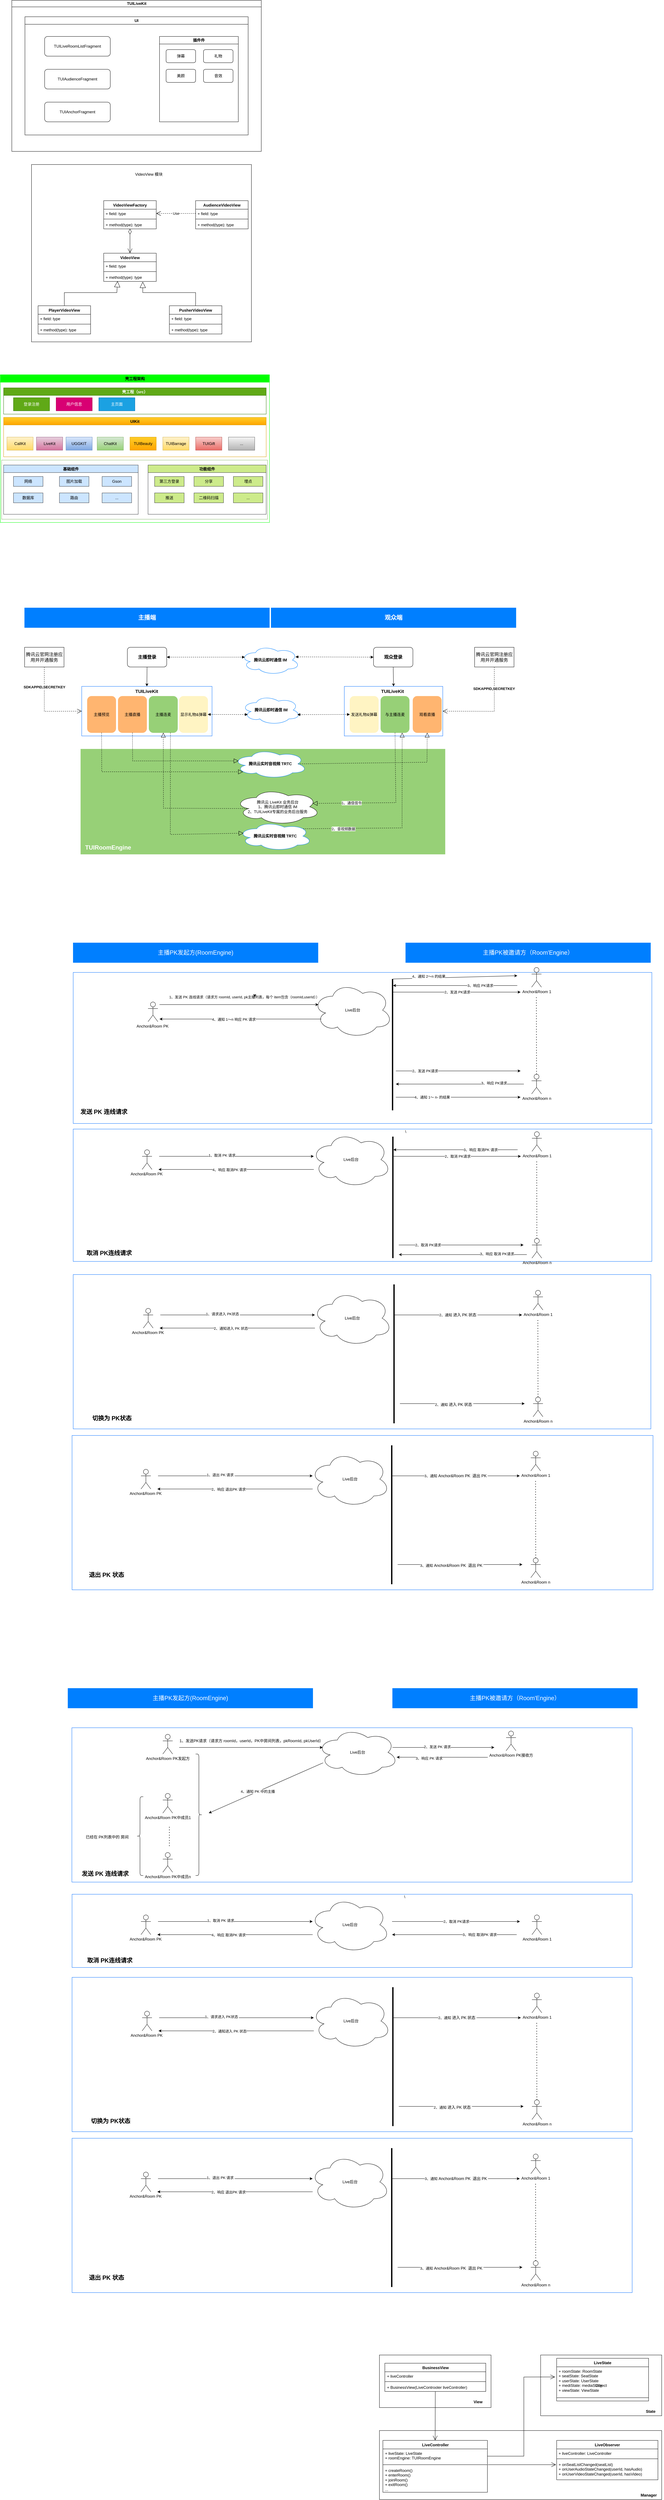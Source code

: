 <mxfile version="24.4.4" type="github">
  <diagram id="prtHgNgQTEPvFCAcTncT" name="Page-1">
    <mxGraphModel dx="2226" dy="1040" grid="1" gridSize="10" guides="1" tooltips="1" connect="1" arrows="1" fold="1" page="1" pageScale="1" pageWidth="827" pageHeight="1169" math="0" shadow="0">
      <root>
        <mxCell id="0" />
        <mxCell id="1" parent="0" />
        <mxCell id="4HHq9X6t-P7XbWQoDmz0-32" value="" style="html=1;whiteSpace=wrap;" vertex="1" parent="1">
          <mxGeometry x="1160" y="7240" width="340" height="160" as="geometry" />
        </mxCell>
        <mxCell id="4HHq9X6t-P7XbWQoDmz0-30" value="Object" style="html=1;whiteSpace=wrap;" vertex="1" parent="1">
          <mxGeometry x="1651.16" y="7240" width="368.84" height="185" as="geometry" />
        </mxCell>
        <mxCell id="4HHq9X6t-P7XbWQoDmz0-28" value="" style="html=1;whiteSpace=wrap;" vertex="1" parent="1">
          <mxGeometry x="1160" y="7470" width="860" height="210" as="geometry" />
        </mxCell>
        <mxCell id="mHG290BBdcEaQXyHD2Fr-53" value="" style="rounded=0;whiteSpace=wrap;html=1;strokeColor=#006CFF;" parent="1" vertex="1">
          <mxGeometry x="223" y="5330" width="1707" height="470" as="geometry" />
        </mxCell>
        <mxCell id="mHG290BBdcEaQXyHD2Fr-21" value="" style="rounded=0;whiteSpace=wrap;html=1;strokeColor=#006CFF;" parent="1" vertex="1">
          <mxGeometry x="227" y="3950" width="1760" height="470" as="geometry" />
        </mxCell>
        <mxCell id="mHG290BBdcEaQXyHD2Fr-4" value="" style="rounded=0;whiteSpace=wrap;html=1;strokeColor=#006CFF;" parent="1" vertex="1">
          <mxGeometry x="227" y="3507" width="1763" height="403" as="geometry" />
        </mxCell>
        <mxCell id="mHG290BBdcEaQXyHD2Fr-1" value="" style="rounded=0;whiteSpace=wrap;html=1;strokeColor=#006CFF;" parent="1" vertex="1">
          <mxGeometry x="227" y="3030" width="1763" height="460" as="geometry" />
        </mxCell>
        <mxCell id="U0rbw6reVC3A500WmU9E-67" value="" style="rounded=0;whiteSpace=wrap;html=1;fillColor=#97D077;strokeColor=#97D077;" parent="1" vertex="1">
          <mxGeometry x="250" y="2350" width="1110" height="320" as="geometry" />
        </mxCell>
        <mxCell id="qKdqZK4pxTI20FY4RLXW-25" value="" style="rounded=0;whiteSpace=wrap;html=1;fillColor=#FFFFFF;strokeColor=#82b366;" parent="1" vertex="1">
          <mxGeometry x="9" y="1470" width="810" height="180" as="geometry" />
        </mxCell>
        <mxCell id="Bm5xuSs-34fYkXy3SaaI-27" value="" style="rounded=0;whiteSpace=wrap;html=1;movable=0;resizable=0;rotatable=0;deletable=0;editable=0;locked=1;connectable=0;" parent="1" vertex="1">
          <mxGeometry x="100" y="570" width="670" height="540" as="geometry" />
        </mxCell>
        <mxCell id="dNxyNK7c78bLwvsdeMH5-11" value="TUILiveKit" style="swimlane;html=1;startSize=20;horizontal=1;containerType=tree;glass=0;" parent="1" vertex="1">
          <mxGeometry x="40" y="70" width="760" height="460" as="geometry" />
        </mxCell>
        <mxCell id="YKUUuAs3QgxlzlbzOPTa-2" value="UI" style="swimlane;whiteSpace=wrap;html=1;" parent="dNxyNK7c78bLwvsdeMH5-11" vertex="1">
          <mxGeometry x="40" y="50" width="680" height="360" as="geometry" />
        </mxCell>
        <mxCell id="YKUUuAs3QgxlzlbzOPTa-11" value="TUILiveRoomListFragment" style="rounded=1;whiteSpace=wrap;html=1;" parent="YKUUuAs3QgxlzlbzOPTa-2" vertex="1">
          <mxGeometry x="60" y="60" width="200" height="60" as="geometry" />
        </mxCell>
        <mxCell id="YKUUuAs3QgxlzlbzOPTa-12" value="TUIAudienceFragment" style="rounded=1;whiteSpace=wrap;html=1;" parent="YKUUuAs3QgxlzlbzOPTa-2" vertex="1">
          <mxGeometry x="60" y="160" width="200" height="60" as="geometry" />
        </mxCell>
        <mxCell id="YKUUuAs3QgxlzlbzOPTa-17" value="TUIAnchorFragment" style="rounded=1;whiteSpace=wrap;html=1;" parent="YKUUuAs3QgxlzlbzOPTa-2" vertex="1">
          <mxGeometry x="60" y="260" width="200" height="60" as="geometry" />
        </mxCell>
        <mxCell id="YKUUuAs3QgxlzlbzOPTa-18" value="插件件" style="swimlane;whiteSpace=wrap;html=1;" parent="YKUUuAs3QgxlzlbzOPTa-2" vertex="1">
          <mxGeometry x="410" y="60" width="240" height="260" as="geometry" />
        </mxCell>
        <mxCell id="YKUUuAs3QgxlzlbzOPTa-19" value="弹幕" style="rounded=1;whiteSpace=wrap;html=1;" parent="YKUUuAs3QgxlzlbzOPTa-18" vertex="1">
          <mxGeometry x="20" y="40" width="90" height="40" as="geometry" />
        </mxCell>
        <mxCell id="YKUUuAs3QgxlzlbzOPTa-20" value="礼物" style="rounded=1;whiteSpace=wrap;html=1;" parent="YKUUuAs3QgxlzlbzOPTa-18" vertex="1">
          <mxGeometry x="134" y="40" width="90" height="40" as="geometry" />
        </mxCell>
        <mxCell id="YKUUuAs3QgxlzlbzOPTa-21" value="美颜" style="rounded=1;whiteSpace=wrap;html=1;" parent="YKUUuAs3QgxlzlbzOPTa-18" vertex="1">
          <mxGeometry x="20" y="100" width="90" height="40" as="geometry" />
        </mxCell>
        <mxCell id="YKUUuAs3QgxlzlbzOPTa-22" value="音效" style="rounded=1;whiteSpace=wrap;html=1;" parent="YKUUuAs3QgxlzlbzOPTa-18" vertex="1">
          <mxGeometry x="134" y="100" width="90" height="40" as="geometry" />
        </mxCell>
        <mxCell id="Bm5xuSs-34fYkXy3SaaI-1" value="VideoView" style="swimlane;fontStyle=1;align=center;verticalAlign=top;childLayout=stackLayout;horizontal=1;startSize=26;horizontalStack=0;resizeParent=1;resizeParentMax=0;resizeLast=0;collapsible=1;marginBottom=0;whiteSpace=wrap;html=1;" parent="1" vertex="1">
          <mxGeometry x="320" y="840" width="160" height="86" as="geometry" />
        </mxCell>
        <mxCell id="Bm5xuSs-34fYkXy3SaaI-2" value="+ field: type" style="text;strokeColor=none;fillColor=none;align=left;verticalAlign=top;spacingLeft=4;spacingRight=4;overflow=hidden;rotatable=0;points=[[0,0.5],[1,0.5]];portConstraint=eastwest;whiteSpace=wrap;html=1;" parent="Bm5xuSs-34fYkXy3SaaI-1" vertex="1">
          <mxGeometry y="26" width="160" height="26" as="geometry" />
        </mxCell>
        <mxCell id="Bm5xuSs-34fYkXy3SaaI-3" value="" style="line;strokeWidth=1;fillColor=none;align=left;verticalAlign=middle;spacingTop=-1;spacingLeft=3;spacingRight=3;rotatable=0;labelPosition=right;points=[];portConstraint=eastwest;strokeColor=inherit;" parent="Bm5xuSs-34fYkXy3SaaI-1" vertex="1">
          <mxGeometry y="52" width="160" height="8" as="geometry" />
        </mxCell>
        <mxCell id="Bm5xuSs-34fYkXy3SaaI-4" value="+ method(type): type" style="text;strokeColor=none;fillColor=none;align=left;verticalAlign=top;spacingLeft=4;spacingRight=4;overflow=hidden;rotatable=0;points=[[0,0.5],[1,0.5]];portConstraint=eastwest;whiteSpace=wrap;html=1;" parent="Bm5xuSs-34fYkXy3SaaI-1" vertex="1">
          <mxGeometry y="60" width="160" height="26" as="geometry" />
        </mxCell>
        <mxCell id="Bm5xuSs-34fYkXy3SaaI-5" value="PusherVideoView" style="swimlane;fontStyle=1;align=center;verticalAlign=top;childLayout=stackLayout;horizontal=1;startSize=26;horizontalStack=0;resizeParent=1;resizeParentMax=0;resizeLast=0;collapsible=1;marginBottom=0;whiteSpace=wrap;html=1;" parent="1" vertex="1">
          <mxGeometry x="520" y="1000" width="160" height="86" as="geometry" />
        </mxCell>
        <mxCell id="Bm5xuSs-34fYkXy3SaaI-6" value="+ field: type" style="text;strokeColor=none;fillColor=none;align=left;verticalAlign=top;spacingLeft=4;spacingRight=4;overflow=hidden;rotatable=0;points=[[0,0.5],[1,0.5]];portConstraint=eastwest;whiteSpace=wrap;html=1;" parent="Bm5xuSs-34fYkXy3SaaI-5" vertex="1">
          <mxGeometry y="26" width="160" height="26" as="geometry" />
        </mxCell>
        <mxCell id="Bm5xuSs-34fYkXy3SaaI-7" value="" style="line;strokeWidth=1;fillColor=none;align=left;verticalAlign=middle;spacingTop=-1;spacingLeft=3;spacingRight=3;rotatable=0;labelPosition=right;points=[];portConstraint=eastwest;strokeColor=inherit;" parent="Bm5xuSs-34fYkXy3SaaI-5" vertex="1">
          <mxGeometry y="52" width="160" height="8" as="geometry" />
        </mxCell>
        <mxCell id="Bm5xuSs-34fYkXy3SaaI-8" value="+ method(type): type" style="text;strokeColor=none;fillColor=none;align=left;verticalAlign=top;spacingLeft=4;spacingRight=4;overflow=hidden;rotatable=0;points=[[0,0.5],[1,0.5]];portConstraint=eastwest;whiteSpace=wrap;html=1;" parent="Bm5xuSs-34fYkXy3SaaI-5" vertex="1">
          <mxGeometry y="60" width="160" height="26" as="geometry" />
        </mxCell>
        <mxCell id="Bm5xuSs-34fYkXy3SaaI-9" value="PlayerVideoView" style="swimlane;fontStyle=1;align=center;verticalAlign=top;childLayout=stackLayout;horizontal=1;startSize=26;horizontalStack=0;resizeParent=1;resizeParentMax=0;resizeLast=0;collapsible=1;marginBottom=0;whiteSpace=wrap;html=1;" parent="1" vertex="1">
          <mxGeometry x="120" y="1000" width="160" height="86" as="geometry" />
        </mxCell>
        <mxCell id="Bm5xuSs-34fYkXy3SaaI-10" value="+ field: type" style="text;strokeColor=none;fillColor=none;align=left;verticalAlign=top;spacingLeft=4;spacingRight=4;overflow=hidden;rotatable=0;points=[[0,0.5],[1,0.5]];portConstraint=eastwest;whiteSpace=wrap;html=1;" parent="Bm5xuSs-34fYkXy3SaaI-9" vertex="1">
          <mxGeometry y="26" width="160" height="26" as="geometry" />
        </mxCell>
        <mxCell id="Bm5xuSs-34fYkXy3SaaI-11" value="" style="line;strokeWidth=1;fillColor=none;align=left;verticalAlign=middle;spacingTop=-1;spacingLeft=3;spacingRight=3;rotatable=0;labelPosition=right;points=[];portConstraint=eastwest;strokeColor=inherit;" parent="Bm5xuSs-34fYkXy3SaaI-9" vertex="1">
          <mxGeometry y="52" width="160" height="8" as="geometry" />
        </mxCell>
        <mxCell id="Bm5xuSs-34fYkXy3SaaI-12" value="+ method(type): type" style="text;strokeColor=none;fillColor=none;align=left;verticalAlign=top;spacingLeft=4;spacingRight=4;overflow=hidden;rotatable=0;points=[[0,0.5],[1,0.5]];portConstraint=eastwest;whiteSpace=wrap;html=1;" parent="Bm5xuSs-34fYkXy3SaaI-9" vertex="1">
          <mxGeometry y="60" width="160" height="26" as="geometry" />
        </mxCell>
        <mxCell id="Bm5xuSs-34fYkXy3SaaI-13" value="AudienceVideoView" style="swimlane;fontStyle=1;align=center;verticalAlign=top;childLayout=stackLayout;horizontal=1;startSize=26;horizontalStack=0;resizeParent=1;resizeParentMax=0;resizeLast=0;collapsible=1;marginBottom=0;whiteSpace=wrap;html=1;" parent="1" vertex="1">
          <mxGeometry x="600" y="680" width="160" height="86" as="geometry" />
        </mxCell>
        <mxCell id="Bm5xuSs-34fYkXy3SaaI-14" value="+ field: type" style="text;strokeColor=none;fillColor=none;align=left;verticalAlign=top;spacingLeft=4;spacingRight=4;overflow=hidden;rotatable=0;points=[[0,0.5],[1,0.5]];portConstraint=eastwest;whiteSpace=wrap;html=1;" parent="Bm5xuSs-34fYkXy3SaaI-13" vertex="1">
          <mxGeometry y="26" width="160" height="26" as="geometry" />
        </mxCell>
        <mxCell id="Bm5xuSs-34fYkXy3SaaI-15" value="" style="line;strokeWidth=1;fillColor=none;align=left;verticalAlign=middle;spacingTop=-1;spacingLeft=3;spacingRight=3;rotatable=0;labelPosition=right;points=[];portConstraint=eastwest;strokeColor=inherit;" parent="Bm5xuSs-34fYkXy3SaaI-13" vertex="1">
          <mxGeometry y="52" width="160" height="8" as="geometry" />
        </mxCell>
        <mxCell id="Bm5xuSs-34fYkXy3SaaI-16" value="+ method(type): type" style="text;strokeColor=none;fillColor=none;align=left;verticalAlign=top;spacingLeft=4;spacingRight=4;overflow=hidden;rotatable=0;points=[[0,0.5],[1,0.5]];portConstraint=eastwest;whiteSpace=wrap;html=1;" parent="Bm5xuSs-34fYkXy3SaaI-13" vertex="1">
          <mxGeometry y="60" width="160" height="26" as="geometry" />
        </mxCell>
        <mxCell id="Bm5xuSs-34fYkXy3SaaI-17" value="VideoViewFactory" style="swimlane;fontStyle=1;align=center;verticalAlign=top;childLayout=stackLayout;horizontal=1;startSize=26;horizontalStack=0;resizeParent=1;resizeParentMax=0;resizeLast=0;collapsible=1;marginBottom=0;whiteSpace=wrap;html=1;" parent="1" vertex="1">
          <mxGeometry x="320" y="680" width="160" height="86" as="geometry" />
        </mxCell>
        <mxCell id="Bm5xuSs-34fYkXy3SaaI-18" value="+ field: type" style="text;strokeColor=none;fillColor=none;align=left;verticalAlign=top;spacingLeft=4;spacingRight=4;overflow=hidden;rotatable=0;points=[[0,0.5],[1,0.5]];portConstraint=eastwest;whiteSpace=wrap;html=1;" parent="Bm5xuSs-34fYkXy3SaaI-17" vertex="1">
          <mxGeometry y="26" width="160" height="26" as="geometry" />
        </mxCell>
        <mxCell id="Bm5xuSs-34fYkXy3SaaI-19" value="" style="line;strokeWidth=1;fillColor=none;align=left;verticalAlign=middle;spacingTop=-1;spacingLeft=3;spacingRight=3;rotatable=0;labelPosition=right;points=[];portConstraint=eastwest;strokeColor=inherit;" parent="Bm5xuSs-34fYkXy3SaaI-17" vertex="1">
          <mxGeometry y="52" width="160" height="8" as="geometry" />
        </mxCell>
        <mxCell id="Bm5xuSs-34fYkXy3SaaI-20" value="+ method(type): type" style="text;strokeColor=none;fillColor=none;align=left;verticalAlign=top;spacingLeft=4;spacingRight=4;overflow=hidden;rotatable=0;points=[[0,0.5],[1,0.5]];portConstraint=eastwest;whiteSpace=wrap;html=1;" parent="Bm5xuSs-34fYkXy3SaaI-17" vertex="1">
          <mxGeometry y="60" width="160" height="26" as="geometry" />
        </mxCell>
        <mxCell id="Bm5xuSs-34fYkXy3SaaI-22" value="" style="endArrow=block;endSize=16;endFill=0;html=1;rounded=0;exitX=0.5;exitY=0;exitDx=0;exitDy=0;entryX=0.263;entryY=0.962;entryDx=0;entryDy=0;entryPerimeter=0;" parent="1" source="Bm5xuSs-34fYkXy3SaaI-9" target="Bm5xuSs-34fYkXy3SaaI-4" edge="1">
          <mxGeometry width="160" relative="1" as="geometry">
            <mxPoint x="330" y="790" as="sourcePoint" />
            <mxPoint x="490" y="790" as="targetPoint" />
            <Array as="points">
              <mxPoint x="200" y="960" />
              <mxPoint x="360" y="960" />
            </Array>
          </mxGeometry>
        </mxCell>
        <mxCell id="Bm5xuSs-34fYkXy3SaaI-24" value="" style="endArrow=block;endSize=16;endFill=0;html=1;rounded=0;exitX=0.5;exitY=0;exitDx=0;exitDy=0;entryX=0.744;entryY=1.038;entryDx=0;entryDy=0;entryPerimeter=0;" parent="1" source="Bm5xuSs-34fYkXy3SaaI-5" target="Bm5xuSs-34fYkXy3SaaI-4" edge="1">
          <mxGeometry width="160" relative="1" as="geometry">
            <mxPoint x="330" y="790" as="sourcePoint" />
            <mxPoint x="490" y="790" as="targetPoint" />
            <Array as="points">
              <mxPoint x="600" y="960" />
              <mxPoint x="439" y="960" />
            </Array>
          </mxGeometry>
        </mxCell>
        <mxCell id="Bm5xuSs-34fYkXy3SaaI-25" value="" style="endArrow=open;html=1;endSize=12;startArrow=diamondThin;startSize=14;startFill=0;edgeStyle=orthogonalEdgeStyle;align=left;verticalAlign=bottom;rounded=0;" parent="1" edge="1">
          <mxGeometry x="-1" y="3" relative="1" as="geometry">
            <mxPoint x="400" y="766" as="sourcePoint" />
            <mxPoint x="400" y="840" as="targetPoint" />
            <Array as="points">
              <mxPoint x="400" y="809" />
            </Array>
          </mxGeometry>
        </mxCell>
        <mxCell id="Bm5xuSs-34fYkXy3SaaI-26" value="Use" style="endArrow=open;endSize=12;dashed=1;html=1;rounded=0;exitX=0;exitY=0.5;exitDx=0;exitDy=0;entryX=1;entryY=0.5;entryDx=0;entryDy=0;" parent="1" source="Bm5xuSs-34fYkXy3SaaI-14" target="Bm5xuSs-34fYkXy3SaaI-18" edge="1">
          <mxGeometry width="160" relative="1" as="geometry">
            <mxPoint x="480" y="790" as="sourcePoint" />
            <mxPoint x="640" y="790" as="targetPoint" />
          </mxGeometry>
        </mxCell>
        <mxCell id="Bm5xuSs-34fYkXy3SaaI-28" value="VideoView 模块" style="text;html=1;strokeColor=none;fillColor=none;align=center;verticalAlign=middle;whiteSpace=wrap;rounded=0;movable=0;resizable=0;rotatable=0;deletable=0;editable=0;locked=1;connectable=0;" parent="1" vertex="1">
          <mxGeometry x="395" y="585" width="125" height="30" as="geometry" />
        </mxCell>
        <mxCell id="qKdqZK4pxTI20FY4RLXW-4" value="基础组件" style="swimlane;fillColor=#cce5ff;strokeColor=#36393d;" parent="1" vertex="1">
          <mxGeometry x="15" y="1485" width="410" height="150" as="geometry" />
        </mxCell>
        <mxCell id="qKdqZK4pxTI20FY4RLXW-5" value="功能组件" style="swimlane;fillColor=#cdeb8b;strokeColor=#36393d;" parent="1" vertex="1">
          <mxGeometry x="455" y="1485" width="360" height="150" as="geometry" />
        </mxCell>
        <mxCell id="qKdqZK4pxTI20FY4RLXW-7" value="壳工程架构" style="swimlane;fillColor=#00FF00;strokeColor=#00FF00;" parent="1" vertex="1">
          <mxGeometry x="5" y="1210" width="820" height="450" as="geometry" />
        </mxCell>
        <mxCell id="qKdqZK4pxTI20FY4RLXW-8" value="网络" style="rounded=0;whiteSpace=wrap;html=1;fillColor=#cce5ff;strokeColor=#36393d;" parent="qKdqZK4pxTI20FY4RLXW-7" vertex="1">
          <mxGeometry x="40" y="310" width="90" height="30" as="geometry" />
        </mxCell>
        <mxCell id="qKdqZK4pxTI20FY4RLXW-9" value="数据库" style="rounded=0;whiteSpace=wrap;html=1;fillColor=#cce5ff;strokeColor=#36393d;" parent="qKdqZK4pxTI20FY4RLXW-7" vertex="1">
          <mxGeometry x="40" y="360" width="90" height="30" as="geometry" />
        </mxCell>
        <mxCell id="qKdqZK4pxTI20FY4RLXW-10" value="图片加载" style="rounded=0;whiteSpace=wrap;html=1;fillColor=#cce5ff;strokeColor=#36393d;" parent="qKdqZK4pxTI20FY4RLXW-7" vertex="1">
          <mxGeometry x="180" y="310" width="90" height="30" as="geometry" />
        </mxCell>
        <mxCell id="qKdqZK4pxTI20FY4RLXW-11" value="路由" style="rounded=0;whiteSpace=wrap;html=1;fillColor=#cce5ff;strokeColor=#36393d;" parent="qKdqZK4pxTI20FY4RLXW-7" vertex="1">
          <mxGeometry x="180" y="360" width="90" height="30" as="geometry" />
        </mxCell>
        <mxCell id="qKdqZK4pxTI20FY4RLXW-12" value="Gson" style="rounded=0;whiteSpace=wrap;html=1;fillColor=#cce5ff;strokeColor=#36393d;" parent="qKdqZK4pxTI20FY4RLXW-7" vertex="1">
          <mxGeometry x="310" y="310" width="90" height="30" as="geometry" />
        </mxCell>
        <mxCell id="qKdqZK4pxTI20FY4RLXW-19" value="..." style="rounded=0;whiteSpace=wrap;html=1;fillColor=#cce5ff;strokeColor=#36393d;" parent="qKdqZK4pxTI20FY4RLXW-7" vertex="1">
          <mxGeometry x="310" y="360" width="90" height="30" as="geometry" />
        </mxCell>
        <mxCell id="qKdqZK4pxTI20FY4RLXW-20" value="第三方登录" style="rounded=0;whiteSpace=wrap;html=1;fillColor=#cdeb8b;strokeColor=#36393d;" parent="qKdqZK4pxTI20FY4RLXW-7" vertex="1">
          <mxGeometry x="470" y="310" width="90" height="30" as="geometry" />
        </mxCell>
        <mxCell id="qKdqZK4pxTI20FY4RLXW-21" value="分享" style="rounded=0;whiteSpace=wrap;html=1;fillColor=#cdeb8b;strokeColor=#36393d;" parent="qKdqZK4pxTI20FY4RLXW-7" vertex="1">
          <mxGeometry x="590" y="310" width="90" height="30" as="geometry" />
        </mxCell>
        <mxCell id="qKdqZK4pxTI20FY4RLXW-22" value="埋点" style="rounded=0;whiteSpace=wrap;html=1;fillColor=#cdeb8b;strokeColor=#36393d;" parent="qKdqZK4pxTI20FY4RLXW-7" vertex="1">
          <mxGeometry x="710" y="310" width="90" height="30" as="geometry" />
        </mxCell>
        <mxCell id="qKdqZK4pxTI20FY4RLXW-24" value="推送" style="rounded=0;whiteSpace=wrap;html=1;fillColor=#cdeb8b;strokeColor=#36393d;" parent="qKdqZK4pxTI20FY4RLXW-7" vertex="1">
          <mxGeometry x="470" y="360" width="90" height="30" as="geometry" />
        </mxCell>
        <mxCell id="qKdqZK4pxTI20FY4RLXW-33" value="UIKit" style="swimlane;fillColor=#ffcd28;strokeColor=#d79b00;gradientColor=#ffa500;" parent="qKdqZK4pxTI20FY4RLXW-7" vertex="1">
          <mxGeometry x="10" y="130" width="800" height="120" as="geometry" />
        </mxCell>
        <mxCell id="qKdqZK4pxTI20FY4RLXW-29" value="LiveKit" style="rounded=0;whiteSpace=wrap;html=1;fillColor=#e6d0de;strokeColor=#996185;gradientColor=#d5739d;" parent="qKdqZK4pxTI20FY4RLXW-33" vertex="1">
          <mxGeometry x="100" y="60" width="80" height="40" as="geometry" />
        </mxCell>
        <mxCell id="qKdqZK4pxTI20FY4RLXW-28" value="CallKit" style="rounded=0;whiteSpace=wrap;html=1;fillColor=#fff2cc;strokeColor=#d6b656;gradientColor=#ffd966;" parent="qKdqZK4pxTI20FY4RLXW-33" vertex="1">
          <mxGeometry x="10" y="60" width="80" height="40" as="geometry" />
        </mxCell>
        <mxCell id="qKdqZK4pxTI20FY4RLXW-31" value="UGGKIT" style="rounded=0;whiteSpace=wrap;html=1;fillColor=#dae8fc;strokeColor=#6c8ebf;gradientColor=#7ea6e0;" parent="qKdqZK4pxTI20FY4RLXW-33" vertex="1">
          <mxGeometry x="190" y="60" width="80" height="40" as="geometry" />
        </mxCell>
        <mxCell id="sze4PZu37mG5Or_dmL7Z-6" value="ChatKit" style="rounded=0;whiteSpace=wrap;html=1;fillColor=#d5e8d4;strokeColor=#82b366;gradientColor=#97d077;" parent="qKdqZK4pxTI20FY4RLXW-33" vertex="1">
          <mxGeometry x="285" y="60" width="80" height="40" as="geometry" />
        </mxCell>
        <mxCell id="sze4PZu37mG5Or_dmL7Z-7" value="TUIBeauty" style="rounded=0;whiteSpace=wrap;html=1;fillColor=#ffcd28;strokeColor=#d79b00;gradientColor=#ffa500;" parent="qKdqZK4pxTI20FY4RLXW-33" vertex="1">
          <mxGeometry x="385" y="60" width="80" height="40" as="geometry" />
        </mxCell>
        <mxCell id="sze4PZu37mG5Or_dmL7Z-8" value="TUIBarrage" style="rounded=0;whiteSpace=wrap;html=1;fillColor=#fff2cc;strokeColor=#d6b656;gradientColor=#ffd966;" parent="qKdqZK4pxTI20FY4RLXW-33" vertex="1">
          <mxGeometry x="485" y="60" width="80" height="40" as="geometry" />
        </mxCell>
        <mxCell id="sze4PZu37mG5Or_dmL7Z-9" value="TUIGift" style="rounded=0;whiteSpace=wrap;html=1;fillColor=#f8cecc;strokeColor=#b85450;gradientColor=#ea6b66;" parent="qKdqZK4pxTI20FY4RLXW-33" vertex="1">
          <mxGeometry x="585" y="60" width="80" height="40" as="geometry" />
        </mxCell>
        <mxCell id="sze4PZu37mG5Or_dmL7Z-19" value="..." style="rounded=0;whiteSpace=wrap;html=1;fillColor=#f5f5f5;strokeColor=#666666;gradientColor=#b3b3b3;" parent="qKdqZK4pxTI20FY4RLXW-33" vertex="1">
          <mxGeometry x="685" y="60" width="80" height="40" as="geometry" />
        </mxCell>
        <mxCell id="qKdqZK4pxTI20FY4RLXW-36" value="壳工程（src）" style="swimlane;fillColor=#60a917;strokeColor=#2D7600;fontColor=#ffffff;" parent="1" vertex="1">
          <mxGeometry x="15" y="1250" width="800" height="80" as="geometry" />
        </mxCell>
        <mxCell id="qKdqZK4pxTI20FY4RLXW-37" value="登录注册" style="rounded=0;whiteSpace=wrap;html=1;fillColor=#60a917;strokeColor=#2D7600;fontColor=#ffffff;" parent="qKdqZK4pxTI20FY4RLXW-36" vertex="1">
          <mxGeometry x="30" y="30" width="110" height="40" as="geometry" />
        </mxCell>
        <mxCell id="qKdqZK4pxTI20FY4RLXW-38" value="用户信息" style="rounded=0;whiteSpace=wrap;html=1;fillColor=#d80073;strokeColor=#A50040;fontColor=#ffffff;" parent="qKdqZK4pxTI20FY4RLXW-36" vertex="1">
          <mxGeometry x="160" y="30" width="110" height="40" as="geometry" />
        </mxCell>
        <mxCell id="qKdqZK4pxTI20FY4RLXW-39" value="主页面" style="rounded=0;whiteSpace=wrap;html=1;fillColor=#1ba1e2;strokeColor=#006EAF;fontColor=#ffffff;" parent="qKdqZK4pxTI20FY4RLXW-36" vertex="1">
          <mxGeometry x="290" y="30" width="110" height="40" as="geometry" />
        </mxCell>
        <mxCell id="sze4PZu37mG5Or_dmL7Z-2" value="二维码扫描" style="rounded=0;whiteSpace=wrap;html=1;fillColor=#cdeb8b;strokeColor=#36393d;" parent="1" vertex="1">
          <mxGeometry x="595" y="1570" width="90" height="30" as="geometry" />
        </mxCell>
        <mxCell id="sze4PZu37mG5Or_dmL7Z-21" value="..." style="rounded=0;whiteSpace=wrap;html=1;fillColor=#cdeb8b;strokeColor=#36393d;" parent="1" vertex="1">
          <mxGeometry x="715" y="1570" width="90" height="30" as="geometry" />
        </mxCell>
        <mxCell id="U0rbw6reVC3A500WmU9E-5" value="&lt;font color=&quot;#ffffff&quot; style=&quot;font-size: 18px;&quot;&gt;&lt;b&gt;主播端&lt;/b&gt;&lt;/font&gt;" style="rounded=0;whiteSpace=wrap;html=1;strokeColor=#007FFF;fillColor=#007FFF;" parent="1" vertex="1">
          <mxGeometry x="79" y="1920" width="746" height="60" as="geometry" />
        </mxCell>
        <mxCell id="U0rbw6reVC3A500WmU9E-6" value="&lt;font style=&quot;font-size: 18px;&quot; color=&quot;#ffffff&quot;&gt;&lt;b&gt;观众端&lt;/b&gt;&lt;/font&gt;" style="rounded=0;whiteSpace=wrap;html=1;strokeColor=#007FFF;fillColor=#007FFF;" parent="1" vertex="1">
          <mxGeometry x="830" y="1920" width="746" height="60" as="geometry" />
        </mxCell>
        <mxCell id="U0rbw6reVC3A500WmU9E-7" value="&lt;font style=&quot;font-size: 14px;&quot;&gt;&lt;b&gt;主播登录&lt;/b&gt;&lt;/font&gt;" style="rounded=1;whiteSpace=wrap;html=1;" parent="1" vertex="1">
          <mxGeometry x="392" y="2040" width="120" height="60" as="geometry" />
        </mxCell>
        <mxCell id="U0rbw6reVC3A500WmU9E-9" value="" style="endArrow=classic;html=1;rounded=0;exitX=0.5;exitY=1;exitDx=0;exitDy=0;entryX=0.5;entryY=0;entryDx=0;entryDy=0;" parent="1" source="U0rbw6reVC3A500WmU9E-7" target="U0rbw6reVC3A500WmU9E-10" edge="1">
          <mxGeometry width="50" height="50" relative="1" as="geometry">
            <mxPoint x="830" y="2170" as="sourcePoint" />
            <mxPoint x="452" y="2160" as="targetPoint" />
          </mxGeometry>
        </mxCell>
        <mxCell id="U0rbw6reVC3A500WmU9E-10" value="" style="rounded=0;whiteSpace=wrap;html=1;strokeColor=#006CFF;" parent="1" vertex="1">
          <mxGeometry x="253" y="2159" width="397" height="151" as="geometry" />
        </mxCell>
        <mxCell id="U0rbw6reVC3A500WmU9E-14" value="&lt;font style=&quot;font-size: 14px;&quot;&gt;&lt;b&gt;TUILiveKit&lt;/b&gt;&lt;/font&gt;" style="text;html=1;align=center;verticalAlign=middle;whiteSpace=wrap;rounded=0;" parent="1" vertex="1">
          <mxGeometry x="420.5" y="2159" width="60" height="30" as="geometry" />
        </mxCell>
        <mxCell id="U0rbw6reVC3A500WmU9E-17" value="主播预览" style="rounded=1;whiteSpace=wrap;html=1;fillColor=#FFB570;strokeColor=#FFB570;" parent="1" vertex="1">
          <mxGeometry x="270" y="2189" width="87" height="111" as="geometry" />
        </mxCell>
        <mxCell id="U0rbw6reVC3A500WmU9E-18" value="主播直播" style="rounded=1;whiteSpace=wrap;html=1;strokeColor=#FFB570;fillColor=#FFB570;" parent="1" vertex="1">
          <mxGeometry x="364" y="2189" width="87" height="111" as="geometry" />
        </mxCell>
        <mxCell id="U0rbw6reVC3A500WmU9E-19" value="主播连麦" style="rounded=1;whiteSpace=wrap;html=1;fillColor=#97D077;strokeColor=#97D077;" parent="1" vertex="1">
          <mxGeometry x="458" y="2189" width="87" height="111" as="geometry" />
        </mxCell>
        <mxCell id="U0rbw6reVC3A500WmU9E-22" value="&lt;font style=&quot;font-size: 14px;&quot;&gt;&lt;b&gt;观众登录&lt;/b&gt;&lt;/font&gt;" style="rounded=1;whiteSpace=wrap;html=1;" parent="1" vertex="1">
          <mxGeometry x="1142" y="2040" width="120" height="60" as="geometry" />
        </mxCell>
        <mxCell id="U0rbw6reVC3A500WmU9E-23" value="" style="endArrow=classic;html=1;rounded=0;exitX=0.5;exitY=1;exitDx=0;exitDy=0;entryX=0.5;entryY=0;entryDx=0;entryDy=0;" parent="1" source="U0rbw6reVC3A500WmU9E-22" target="U0rbw6reVC3A500WmU9E-24" edge="1">
          <mxGeometry width="50" height="50" relative="1" as="geometry">
            <mxPoint x="1580" y="2170" as="sourcePoint" />
            <mxPoint x="1202" y="2160" as="targetPoint" />
          </mxGeometry>
        </mxCell>
        <mxCell id="U0rbw6reVC3A500WmU9E-24" value="" style="rounded=0;whiteSpace=wrap;html=1;strokeColor=#006CFF;" parent="1" vertex="1">
          <mxGeometry x="1053" y="2159" width="300" height="151" as="geometry" />
        </mxCell>
        <mxCell id="U0rbw6reVC3A500WmU9E-25" value="&lt;font style=&quot;font-size: 14px;&quot;&gt;&lt;b&gt;TUILiveKit&lt;/b&gt;&lt;/font&gt;" style="text;html=1;align=center;verticalAlign=middle;whiteSpace=wrap;rounded=0;" parent="1" vertex="1">
          <mxGeometry x="1170" y="2159" width="60" height="30" as="geometry" />
        </mxCell>
        <mxCell id="U0rbw6reVC3A500WmU9E-26" value="观看直播" style="rounded=1;whiteSpace=wrap;html=1;fillColor=#FFB570;strokeColor=#FFB570;" parent="1" vertex="1">
          <mxGeometry x="1262" y="2189" width="87" height="111" as="geometry" />
        </mxCell>
        <mxCell id="U0rbw6reVC3A500WmU9E-27" value="与主播连麦" style="rounded=1;whiteSpace=wrap;html=1;strokeColor=#97D077;fillColor=#97D077;" parent="1" vertex="1">
          <mxGeometry x="1164" y="2189" width="87" height="111" as="geometry" />
        </mxCell>
        <mxCell id="U0rbw6reVC3A500WmU9E-28" value="发送礼物&amp;amp;弹幕" style="rounded=1;whiteSpace=wrap;html=1;fillColor=#FFF4C3;strokeColor=#FFF4C3;" parent="1" vertex="1">
          <mxGeometry x="1070" y="2189" width="87" height="111" as="geometry" />
        </mxCell>
        <mxCell id="U0rbw6reVC3A500WmU9E-34" value="&lt;b&gt;腾讯云实时音视频 TRTC&lt;/b&gt;" style="ellipse;shape=cloud;whiteSpace=wrap;html=1;strokeColor=#007FFF;" parent="1" vertex="1">
          <mxGeometry x="715" y="2350" width="225" height="90" as="geometry" />
        </mxCell>
        <mxCell id="U0rbw6reVC3A500WmU9E-35" value="显示礼物&amp;amp;弹幕" style="rounded=1;whiteSpace=wrap;html=1;strokeColor=#FFF4C3;fillColor=#FFF4C3;" parent="1" vertex="1">
          <mxGeometry x="550" y="2189" width="87" height="111" as="geometry" />
        </mxCell>
        <mxCell id="U0rbw6reVC3A500WmU9E-36" value="" style="endArrow=block;dashed=1;endFill=0;endSize=12;html=1;rounded=0;entryX=0.5;entryY=1;entryDx=0;entryDy=0;exitX=0.875;exitY=0.5;exitDx=0;exitDy=0;exitPerimeter=0;" parent="1" source="U0rbw6reVC3A500WmU9E-34" target="U0rbw6reVC3A500WmU9E-26" edge="1">
          <mxGeometry width="160" relative="1" as="geometry">
            <mxPoint x="850" y="2310" as="sourcePoint" />
            <mxPoint x="1010" y="2310" as="targetPoint" />
            <Array as="points">
              <mxPoint x="1305" y="2390" />
            </Array>
          </mxGeometry>
        </mxCell>
        <mxCell id="U0rbw6reVC3A500WmU9E-37" value="" style="endArrow=block;dashed=1;endFill=0;endSize=12;html=1;rounded=0;exitX=0.5;exitY=1;exitDx=0;exitDy=0;entryX=0.07;entryY=0.4;entryDx=0;entryDy=0;entryPerimeter=0;" parent="1" source="U0rbw6reVC3A500WmU9E-18" target="U0rbw6reVC3A500WmU9E-34" edge="1">
          <mxGeometry width="160" relative="1" as="geometry">
            <mxPoint x="850" y="2310" as="sourcePoint" />
            <mxPoint x="1010" y="2310" as="targetPoint" />
            <Array as="points">
              <mxPoint x="408" y="2386" />
            </Array>
          </mxGeometry>
        </mxCell>
        <mxCell id="U0rbw6reVC3A500WmU9E-38" value="" style="endArrow=block;dashed=1;endFill=0;endSize=12;html=1;rounded=0;exitX=0.88;exitY=0.25;exitDx=0;exitDy=0;entryX=0.75;entryY=1;entryDx=0;entryDy=0;exitPerimeter=0;" parent="1" source="U0rbw6reVC3A500WmU9E-43" target="U0rbw6reVC3A500WmU9E-27" edge="1">
          <mxGeometry width="160" relative="1" as="geometry">
            <mxPoint x="850" y="2310" as="sourcePoint" />
            <mxPoint x="1010" y="2310" as="targetPoint" />
            <Array as="points">
              <mxPoint x="1229" y="2590" />
            </Array>
          </mxGeometry>
        </mxCell>
        <mxCell id="U0rbw6reVC3A500WmU9E-48" value="Text" style="edgeLabel;html=1;align=center;verticalAlign=middle;resizable=0;points=[];" parent="U0rbw6reVC3A500WmU9E-38" vertex="1" connectable="0">
          <mxGeometry x="-0.674" relative="1" as="geometry">
            <mxPoint x="1" as="offset" />
          </mxGeometry>
        </mxCell>
        <mxCell id="U0rbw6reVC3A500WmU9E-49" value="2、音视频数据" style="edgeLabel;html=1;align=center;verticalAlign=middle;resizable=0;points=[];" parent="U0rbw6reVC3A500WmU9E-38" vertex="1" connectable="0">
          <mxGeometry x="-0.592" y="-1" relative="1" as="geometry">
            <mxPoint x="1" as="offset" />
          </mxGeometry>
        </mxCell>
        <mxCell id="U0rbw6reVC3A500WmU9E-39" value="" style="endArrow=block;dashed=1;endFill=0;endSize=12;html=1;rounded=0;entryX=0.5;entryY=1;entryDx=0;entryDy=0;exitX=0.16;exitY=0.55;exitDx=0;exitDy=0;exitPerimeter=0;" parent="1" source="U0rbw6reVC3A500WmU9E-78" target="U0rbw6reVC3A500WmU9E-19" edge="1">
          <mxGeometry width="160" relative="1" as="geometry">
            <mxPoint x="655" y="2530" as="sourcePoint" />
            <mxPoint x="1010" y="2310" as="targetPoint" />
            <Array as="points">
              <mxPoint x="502" y="2530" />
            </Array>
          </mxGeometry>
        </mxCell>
        <mxCell id="U0rbw6reVC3A500WmU9E-40" value="" style="endArrow=block;dashed=1;endFill=0;endSize=12;html=1;rounded=0;exitX=0.5;exitY=1;exitDx=0;exitDy=0;entryX=0.91;entryY=0.409;entryDx=0;entryDy=0;entryPerimeter=0;" parent="1" source="U0rbw6reVC3A500WmU9E-27" target="U0rbw6reVC3A500WmU9E-78" edge="1">
          <mxGeometry width="160" relative="1" as="geometry">
            <mxPoint x="850" y="2310" as="sourcePoint" />
            <mxPoint x="970" y="2513" as="targetPoint" />
            <Array as="points">
              <mxPoint x="1210" y="2513" />
            </Array>
          </mxGeometry>
        </mxCell>
        <mxCell id="U0rbw6reVC3A500WmU9E-47" value="1、通信信令" style="edgeLabel;html=1;align=center;verticalAlign=middle;resizable=0;points=[];" parent="U0rbw6reVC3A500WmU9E-40" vertex="1" connectable="0">
          <mxGeometry x="0.493" y="-1" relative="1" as="geometry">
            <mxPoint as="offset" />
          </mxGeometry>
        </mxCell>
        <mxCell id="U0rbw6reVC3A500WmU9E-43" value="&lt;b&gt;腾讯云实时音视频 TRTC&lt;/b&gt;" style="ellipse;shape=cloud;whiteSpace=wrap;html=1;strokeColor=#007FFF;" parent="1" vertex="1">
          <mxGeometry x="730" y="2570" width="225" height="90" as="geometry" />
        </mxCell>
        <mxCell id="U0rbw6reVC3A500WmU9E-44" value="" style="endArrow=block;dashed=1;endFill=0;endSize=12;html=1;rounded=0;exitX=0.75;exitY=1;exitDx=0;exitDy=0;entryX=0.07;entryY=0.4;entryDx=0;entryDy=0;entryPerimeter=0;" parent="1" source="U0rbw6reVC3A500WmU9E-19" target="U0rbw6reVC3A500WmU9E-43" edge="1">
          <mxGeometry width="160" relative="1" as="geometry">
            <mxPoint x="780" y="2390" as="sourcePoint" />
            <mxPoint x="560" y="2570" as="targetPoint" />
            <Array as="points">
              <mxPoint x="523" y="2610" />
            </Array>
          </mxGeometry>
        </mxCell>
        <mxCell id="U0rbw6reVC3A500WmU9E-50" value="&lt;b&gt;腾讯云即时通信 IM&lt;/b&gt;" style="ellipse;shape=cloud;whiteSpace=wrap;html=1;strokeColor=#007FFF;" parent="1" vertex="1">
          <mxGeometry x="740" y="2186" width="180" height="90" as="geometry" />
        </mxCell>
        <mxCell id="U0rbw6reVC3A500WmU9E-53" value="" style="endArrow=block;startArrow=block;endFill=1;startFill=1;html=1;rounded=0;exitX=1;exitY=0.5;exitDx=0;exitDy=0;entryX=0.104;entryY=0.653;entryDx=0;entryDy=0;entryPerimeter=0;dashed=1;" parent="1" source="U0rbw6reVC3A500WmU9E-35" target="U0rbw6reVC3A500WmU9E-50" edge="1">
          <mxGeometry width="160" relative="1" as="geometry">
            <mxPoint x="770" y="2310" as="sourcePoint" />
            <mxPoint x="930" y="2310" as="targetPoint" />
          </mxGeometry>
        </mxCell>
        <mxCell id="U0rbw6reVC3A500WmU9E-56" value="" style="endArrow=block;startArrow=block;endFill=1;startFill=1;html=1;rounded=0;entryX=0;entryY=0.5;entryDx=0;entryDy=0;dashed=1;" parent="1" target="U0rbw6reVC3A500WmU9E-28" edge="1">
          <mxGeometry width="160" relative="1" as="geometry">
            <mxPoint x="910" y="2245" as="sourcePoint" />
            <mxPoint x="769" y="2255" as="targetPoint" />
          </mxGeometry>
        </mxCell>
        <mxCell id="U0rbw6reVC3A500WmU9E-57" value="&lt;font style=&quot;font-size: 14px;&quot;&gt;腾讯云官网注册应用并开通服务&lt;/font&gt;" style="rounded=0;whiteSpace=wrap;html=1;" parent="1" vertex="1">
          <mxGeometry x="79" y="2040" width="120" height="60" as="geometry" />
        </mxCell>
        <mxCell id="U0rbw6reVC3A500WmU9E-58" value="&lt;font style=&quot;font-size: 14px;&quot;&gt;腾讯云官网注册应用并开通服务&lt;/font&gt;" style="rounded=0;whiteSpace=wrap;html=1;" parent="1" vertex="1">
          <mxGeometry x="1450" y="2040" width="120" height="60" as="geometry" />
        </mxCell>
        <mxCell id="U0rbw6reVC3A500WmU9E-60" value="" style="endArrow=open;endSize=12;dashed=1;html=1;rounded=0;exitX=0.5;exitY=1;exitDx=0;exitDy=0;entryX=0;entryY=0.5;entryDx=0;entryDy=0;" parent="1" source="U0rbw6reVC3A500WmU9E-57" target="U0rbw6reVC3A500WmU9E-10" edge="1">
          <mxGeometry x="-0.002" width="160" relative="1" as="geometry">
            <mxPoint x="780" y="2350" as="sourcePoint" />
            <mxPoint x="940" y="2350" as="targetPoint" />
            <Array as="points">
              <mxPoint x="139" y="2235" />
            </Array>
            <mxPoint as="offset" />
          </mxGeometry>
        </mxCell>
        <mxCell id="U0rbw6reVC3A500WmU9E-63" value="&lt;b&gt;SDKAPPID,SECRETKEY&lt;/b&gt;" style="edgeLabel;html=1;align=center;verticalAlign=middle;resizable=0;points=[];" parent="U0rbw6reVC3A500WmU9E-60" vertex="1" connectable="0">
          <mxGeometry x="-0.524" relative="1" as="geometry">
            <mxPoint y="1" as="offset" />
          </mxGeometry>
        </mxCell>
        <mxCell id="U0rbw6reVC3A500WmU9E-61" value="" style="endArrow=open;endSize=12;dashed=1;html=1;rounded=0;exitX=0.5;exitY=1;exitDx=0;exitDy=0;entryX=1;entryY=0.5;entryDx=0;entryDy=0;" parent="1" source="U0rbw6reVC3A500WmU9E-58" target="U0rbw6reVC3A500WmU9E-24" edge="1">
          <mxGeometry width="160" relative="1" as="geometry">
            <mxPoint x="780" y="2350" as="sourcePoint" />
            <mxPoint x="940" y="2350" as="targetPoint" />
            <Array as="points">
              <mxPoint x="1510" y="2235" />
            </Array>
          </mxGeometry>
        </mxCell>
        <mxCell id="U0rbw6reVC3A500WmU9E-62" value="&lt;b&gt;SDKAPPID,SECRETKEY&lt;/b&gt;" style="edgeLabel;html=1;align=center;verticalAlign=middle;resizable=0;points=[];" parent="U0rbw6reVC3A500WmU9E-61" vertex="1" connectable="0">
          <mxGeometry x="-0.555" y="-1" relative="1" as="geometry">
            <mxPoint y="1" as="offset" />
          </mxGeometry>
        </mxCell>
        <mxCell id="U0rbw6reVC3A500WmU9E-64" value="" style="endArrow=block;dashed=1;endFill=0;endSize=12;html=1;rounded=0;exitX=0.5;exitY=1;exitDx=0;exitDy=0;entryX=0.13;entryY=0.77;entryDx=0;entryDy=0;entryPerimeter=0;" parent="1" source="U0rbw6reVC3A500WmU9E-17" target="U0rbw6reVC3A500WmU9E-34" edge="1">
          <mxGeometry width="160" relative="1" as="geometry">
            <mxPoint x="780" y="2350" as="sourcePoint" />
            <mxPoint x="730" y="2390" as="targetPoint" />
            <Array as="points">
              <mxPoint x="314" y="2419" />
            </Array>
          </mxGeometry>
        </mxCell>
        <mxCell id="U0rbw6reVC3A500WmU9E-73" value="&lt;font color=&quot;#ffffff&quot; style=&quot;font-size: 18px;&quot;&gt;&lt;b&gt;TUIRoomEngine&lt;/b&gt;&lt;/font&gt;" style="text;html=1;align=center;verticalAlign=middle;whiteSpace=wrap;rounded=0;" parent="1" vertex="1">
          <mxGeometry x="301.5" y="2630" width="62.5" height="40" as="geometry" />
        </mxCell>
        <mxCell id="U0rbw6reVC3A500WmU9E-74" value="&lt;b&gt;腾讯云即时通信 IM&lt;/b&gt;" style="ellipse;shape=cloud;whiteSpace=wrap;html=1;strokeColor=#007FFF;" parent="1" vertex="1">
          <mxGeometry x="737.5" y="2034" width="180" height="90" as="geometry" />
        </mxCell>
        <mxCell id="U0rbw6reVC3A500WmU9E-75" value="" style="endArrow=block;startArrow=block;endFill=1;startFill=1;html=1;rounded=0;exitX=1;exitY=0.5;exitDx=0;exitDy=0;entryX=0.07;entryY=0.4;entryDx=0;entryDy=0;entryPerimeter=0;dashed=1;" parent="1" source="U0rbw6reVC3A500WmU9E-7" target="U0rbw6reVC3A500WmU9E-74" edge="1">
          <mxGeometry width="160" relative="1" as="geometry">
            <mxPoint x="647" y="2254" as="sourcePoint" />
            <mxPoint x="769" y="2255" as="targetPoint" />
          </mxGeometry>
        </mxCell>
        <mxCell id="U0rbw6reVC3A500WmU9E-76" value="" style="endArrow=block;startArrow=block;endFill=1;startFill=1;html=1;rounded=0;entryX=0;entryY=0.5;entryDx=0;entryDy=0;exitX=0.926;exitY=0.391;exitDx=0;exitDy=0;exitPerimeter=0;dashed=1;" parent="1" source="U0rbw6reVC3A500WmU9E-74" target="U0rbw6reVC3A500WmU9E-22" edge="1">
          <mxGeometry width="160" relative="1" as="geometry">
            <mxPoint x="920" y="2255" as="sourcePoint" />
            <mxPoint x="1080" y="2254" as="targetPoint" />
          </mxGeometry>
        </mxCell>
        <mxCell id="U0rbw6reVC3A500WmU9E-78" value="腾讯云 LiveKit 业务后台&lt;div&gt;1、腾讯云即时通信 IM&lt;/div&gt;&lt;div&gt;2、TUILiveKit专属的业务后台服务&lt;/div&gt;" style="ellipse;shape=cloud;whiteSpace=wrap;html=1;" parent="1" vertex="1">
          <mxGeometry x="720" y="2470" width="260" height="111" as="geometry" />
        </mxCell>
        <mxCell id="HjXYTRGFLuZZy1ot2p-H-1" value="&lt;font color=&quot;#ffffff&quot; style=&quot;font-size: 18px;&quot;&gt;主播PK发起方(RoomEngine)&lt;/font&gt;" style="rounded=0;whiteSpace=wrap;html=1;strokeColor=#007FFF;fillColor=#007FFF;" parent="1" vertex="1">
          <mxGeometry x="227" y="2940" width="746" height="60" as="geometry" />
        </mxCell>
        <mxCell id="HjXYTRGFLuZZy1ot2p-H-14" value="&lt;font color=&quot;#ffffff&quot; style=&quot;font-size: 18px;&quot;&gt;主播PK被邀请方（Room&#39;Engine）&lt;/font&gt;" style="rounded=0;whiteSpace=wrap;html=1;strokeColor=#007FFF;fillColor=#007FFF;" parent="1" vertex="1">
          <mxGeometry x="1240" y="2940" width="746" height="60" as="geometry" />
        </mxCell>
        <mxCell id="HjXYTRGFLuZZy1ot2p-H-15" value="Anchor&amp;amp;Room 1" style="shape=umlActor;verticalLabelPosition=bottom;verticalAlign=top;html=1;outlineConnect=0;" parent="1" vertex="1">
          <mxGeometry x="1623.66" y="3015" width="30" height="60" as="geometry" />
        </mxCell>
        <mxCell id="HjXYTRGFLuZZy1ot2p-H-30" value="Anchor&amp;amp;Room n" style="shape=umlActor;verticalLabelPosition=bottom;verticalAlign=top;html=1;outlineConnect=0;" parent="1" vertex="1">
          <mxGeometry x="1623.66" y="3340" width="30" height="60" as="geometry" />
        </mxCell>
        <mxCell id="HjXYTRGFLuZZy1ot2p-H-31" value="" style="endArrow=none;dashed=1;html=1;dashPattern=1 3;strokeWidth=2;rounded=0;exitX=0.5;exitY=0;exitDx=0;exitDy=0;exitPerimeter=0;" parent="1" source="HjXYTRGFLuZZy1ot2p-H-30" edge="1">
          <mxGeometry width="50" height="50" relative="1" as="geometry">
            <mxPoint x="1638.16" y="3205" as="sourcePoint" />
            <mxPoint x="1638.16" y="3105" as="targetPoint" />
          </mxGeometry>
        </mxCell>
        <mxCell id="HjXYTRGFLuZZy1ot2p-H-39" value="2、发送 PK请求" style="endArrow=classic;html=1;rounded=0;" parent="1" source="o5Y4osct_gqR99mBqcBn-4" edge="1">
          <mxGeometry x="0.003" width="50" height="50" relative="1" as="geometry">
            <mxPoint x="1210" y="3110" as="sourcePoint" />
            <mxPoint x="1590" y="3090" as="targetPoint" />
            <mxPoint as="offset" />
          </mxGeometry>
        </mxCell>
        <mxCell id="HjXYTRGFLuZZy1ot2p-H-40" value="" style="endArrow=classic;html=1;rounded=0;" parent="1" edge="1">
          <mxGeometry width="50" height="50" relative="1" as="geometry">
            <mxPoint x="1210" y="3330" as="sourcePoint" />
            <mxPoint x="1590" y="3330" as="targetPoint" />
          </mxGeometry>
        </mxCell>
        <mxCell id="o5Y4osct_gqR99mBqcBn-13" value="2、发送 PK请求" style="edgeLabel;html=1;align=center;verticalAlign=middle;resizable=0;points=[];" parent="HjXYTRGFLuZZy1ot2p-H-40" vertex="1" connectable="0">
          <mxGeometry x="-0.534" relative="1" as="geometry">
            <mxPoint as="offset" />
          </mxGeometry>
        </mxCell>
        <mxCell id="HjXYTRGFLuZZy1ot2p-H-43" value="Live后台" style="ellipse;shape=cloud;whiteSpace=wrap;html=1;" parent="1" vertex="1">
          <mxGeometry x="957" y="3060" width="243" height="170" as="geometry" />
        </mxCell>
        <mxCell id="HjXYTRGFLuZZy1ot2p-H-47" value="" style="endArrow=classic;html=1;rounded=0;" parent="1" target="o5Y4osct_gqR99mBqcBn-4" edge="1">
          <mxGeometry width="50" height="50" relative="1" as="geometry">
            <mxPoint x="1580" y="3070" as="sourcePoint" />
            <mxPoint x="1220" y="3070" as="targetPoint" />
          </mxGeometry>
        </mxCell>
        <mxCell id="o5Y4osct_gqR99mBqcBn-6" value="3、响应 PK请求" style="edgeLabel;html=1;align=center;verticalAlign=middle;resizable=0;points=[];" parent="HjXYTRGFLuZZy1ot2p-H-47" vertex="1" connectable="0">
          <mxGeometry x="-0.404" relative="1" as="geometry">
            <mxPoint as="offset" />
          </mxGeometry>
        </mxCell>
        <mxCell id="HjXYTRGFLuZZy1ot2p-H-48" value="" style="endArrow=classic;html=1;rounded=0;" parent="1" edge="1">
          <mxGeometry width="50" height="50" relative="1" as="geometry">
            <mxPoint x="1600" y="3370" as="sourcePoint" />
            <mxPoint x="1210" y="3370" as="targetPoint" />
          </mxGeometry>
        </mxCell>
        <mxCell id="o5Y4osct_gqR99mBqcBn-7" value="3、响应 PK请求" style="edgeLabel;html=1;align=center;verticalAlign=middle;resizable=0;points=[];" parent="HjXYTRGFLuZZy1ot2p-H-48" vertex="1" connectable="0">
          <mxGeometry x="-0.531" y="-3" relative="1" as="geometry">
            <mxPoint as="offset" />
          </mxGeometry>
        </mxCell>
        <mxCell id="HjXYTRGFLuZZy1ot2p-H-58" value="" style="endArrow=classic;html=1;rounded=0;entryX=0.07;entryY=0.4;entryDx=0;entryDy=0;entryPerimeter=0;" parent="1" target="HjXYTRGFLuZZy1ot2p-H-43" edge="1">
          <mxGeometry width="50" height="50" relative="1" as="geometry">
            <mxPoint x="490" y="3128" as="sourcePoint" />
            <mxPoint x="970" y="3150" as="targetPoint" />
          </mxGeometry>
        </mxCell>
        <mxCell id="HjXYTRGFLuZZy1ot2p-H-59" value="&lt;span style=&quot;font-size: 11px; text-wrap: nowrap; background-color: rgb(255, 255, 255);&quot;&gt;1、发送 PK 连线请求（请求方 roomId, userId, pk主播列表，每个 item包含（roomId,userId））&amp;nbsp;&lt;/span&gt;" style="text;html=1;align=center;verticalAlign=middle;whiteSpace=wrap;rounded=0;" parent="1" vertex="1">
          <mxGeometry x="720" y="3090" width="60" height="30" as="geometry" />
        </mxCell>
        <mxCell id="HjXYTRGFLuZZy1ot2p-H-60" style="edgeStyle=orthogonalEdgeStyle;rounded=0;orthogonalLoop=1;jettySize=auto;html=1;exitX=1;exitY=0.25;exitDx=0;exitDy=0;entryX=1;entryY=0.5;entryDx=0;entryDy=0;" parent="1" source="HjXYTRGFLuZZy1ot2p-H-59" target="HjXYTRGFLuZZy1ot2p-H-59" edge="1">
          <mxGeometry relative="1" as="geometry" />
        </mxCell>
        <mxCell id="HjXYTRGFLuZZy1ot2p-H-61" value="" style="endArrow=classic;html=1;rounded=0;exitX=0.107;exitY=0.659;exitDx=0;exitDy=0;exitPerimeter=0;" parent="1" source="HjXYTRGFLuZZy1ot2p-H-43" edge="1">
          <mxGeometry width="50" height="50" relative="1" as="geometry">
            <mxPoint x="830" y="3210" as="sourcePoint" />
            <mxPoint x="490" y="3172" as="targetPoint" />
          </mxGeometry>
        </mxCell>
        <mxCell id="HjXYTRGFLuZZy1ot2p-H-63" value="4、通知 1～n 响应 PK 请求" style="edgeLabel;html=1;align=center;verticalAlign=middle;resizable=0;points=[];" parent="HjXYTRGFLuZZy1ot2p-H-61" vertex="1" connectable="0">
          <mxGeometry x="0.086" y="1" relative="1" as="geometry">
            <mxPoint as="offset" />
          </mxGeometry>
        </mxCell>
        <mxCell id="HjXYTRGFLuZZy1ot2p-H-64" value="Anchor&amp;amp;Room PK&amp;nbsp;" style="shape=umlActor;verticalLabelPosition=bottom;verticalAlign=top;html=1;outlineConnect=0;" parent="1" vertex="1">
          <mxGeometry x="455" y="3120" width="30" height="60" as="geometry" />
        </mxCell>
        <mxCell id="o5Y4osct_gqR99mBqcBn-4" value="" style="line;strokeWidth=4;direction=south;html=1;perimeter=backbonePerimeter;points=[];outlineConnect=0;" parent="1" vertex="1">
          <mxGeometry x="1195" y="3050" width="10" height="400" as="geometry" />
        </mxCell>
        <mxCell id="o5Y4osct_gqR99mBqcBn-8" value="" style="endArrow=classic;html=1;rounded=0;" parent="1" source="o5Y4osct_gqR99mBqcBn-4" edge="1">
          <mxGeometry width="50" height="50" relative="1" as="geometry">
            <mxPoint x="1130" y="3470" as="sourcePoint" />
            <mxPoint x="1580" y="3040" as="targetPoint" />
          </mxGeometry>
        </mxCell>
        <mxCell id="o5Y4osct_gqR99mBqcBn-9" value="4、通知 2～n 的结果" style="edgeLabel;html=1;align=center;verticalAlign=middle;resizable=0;points=[];" parent="o5Y4osct_gqR99mBqcBn-8" vertex="1" connectable="0">
          <mxGeometry x="-0.43" y="5" relative="1" as="geometry">
            <mxPoint as="offset" />
          </mxGeometry>
        </mxCell>
        <mxCell id="o5Y4osct_gqR99mBqcBn-10" value="" style="endArrow=classic;html=1;rounded=0;" parent="1" edge="1">
          <mxGeometry width="50" height="50" relative="1" as="geometry">
            <mxPoint x="1210" y="3410" as="sourcePoint" />
            <mxPoint x="1590" y="3410" as="targetPoint" />
          </mxGeometry>
        </mxCell>
        <mxCell id="o5Y4osct_gqR99mBqcBn-12" value="4、通知 1～ n- 的结果&amp;nbsp;" style="edgeLabel;html=1;align=center;verticalAlign=middle;resizable=0;points=[];" parent="o5Y4osct_gqR99mBqcBn-10" vertex="1" connectable="0">
          <mxGeometry x="-0.411" relative="1" as="geometry">
            <mxPoint as="offset" />
          </mxGeometry>
        </mxCell>
        <mxCell id="bNTS1BAsy0O8srKJ1xSo-1" value="&lt;font color=&quot;#ffffff&quot; style=&quot;font-size: 18px;&quot;&gt;主播PK发起方(RoomEngine)&lt;/font&gt;" style="rounded=0;whiteSpace=wrap;html=1;strokeColor=#007FFF;fillColor=#007FFF;" parent="1" vertex="1">
          <mxGeometry x="211" y="5210" width="746" height="60" as="geometry" />
        </mxCell>
        <mxCell id="bNTS1BAsy0O8srKJ1xSo-2" value="&lt;font color=&quot;#ffffff&quot; style=&quot;font-size: 18px;&quot;&gt;主播PK被邀请方（Room&#39;Engine）&lt;/font&gt;" style="rounded=0;whiteSpace=wrap;html=1;strokeColor=#007FFF;fillColor=#007FFF;" parent="1" vertex="1">
          <mxGeometry x="1200" y="5210" width="746" height="60" as="geometry" />
        </mxCell>
        <mxCell id="bNTS1BAsy0O8srKJ1xSo-3" value="Live后台" style="ellipse;shape=cloud;whiteSpace=wrap;html=1;" parent="1" vertex="1">
          <mxGeometry x="970" y="5330" width="247" height="150" as="geometry" />
        </mxCell>
        <mxCell id="bNTS1BAsy0O8srKJ1xSo-4" value="Anchor&amp;amp;Room PK发起方" style="shape=umlActor;verticalLabelPosition=bottom;verticalAlign=top;html=1;outlineConnect=0;" parent="1" vertex="1">
          <mxGeometry x="500" y="5350" width="30" height="60" as="geometry" />
        </mxCell>
        <mxCell id="bNTS1BAsy0O8srKJ1xSo-8" value="Anchor&amp;amp;Room PK中成员1" style="shape=umlActor;verticalLabelPosition=bottom;verticalAlign=top;html=1;outlineConnect=0;" parent="1" vertex="1">
          <mxGeometry x="500" y="5530" width="30" height="60" as="geometry" />
        </mxCell>
        <mxCell id="bNTS1BAsy0O8srKJ1xSo-9" value="Anchor&amp;amp;Room PK中成员n" style="shape=umlActor;verticalLabelPosition=bottom;verticalAlign=top;html=1;outlineConnect=0;" parent="1" vertex="1">
          <mxGeometry x="500" y="5710" width="30" height="60" as="geometry" />
        </mxCell>
        <mxCell id="bNTS1BAsy0O8srKJ1xSo-10" value="" style="shape=curlyBracket;whiteSpace=wrap;html=1;rounded=1;labelPosition=left;verticalLabelPosition=middle;align=right;verticalAlign=middle;" parent="1" vertex="1">
          <mxGeometry x="420.5" y="5540" width="20" height="240" as="geometry" />
        </mxCell>
        <mxCell id="bNTS1BAsy0O8srKJ1xSo-12" value="已经在 PK列表中的 房间" style="text;html=1;align=center;verticalAlign=middle;resizable=0;points=[];autosize=1;strokeColor=none;fillColor=none;" parent="1" vertex="1">
          <mxGeometry x="255" y="5648" width="150" height="30" as="geometry" />
        </mxCell>
        <mxCell id="bNTS1BAsy0O8srKJ1xSo-13" value="" style="endArrow=none;dashed=1;html=1;dashPattern=1 3;strokeWidth=2;rounded=0;" parent="1" edge="1">
          <mxGeometry width="50" height="50" relative="1" as="geometry">
            <mxPoint x="520" y="5690" as="sourcePoint" />
            <mxPoint x="520" y="5630" as="targetPoint" />
          </mxGeometry>
        </mxCell>
        <mxCell id="bNTS1BAsy0O8srKJ1xSo-14" value="Anchor&amp;amp;Room PK接收方" style="shape=umlActor;verticalLabelPosition=bottom;verticalAlign=top;html=1;outlineConnect=0;" parent="1" vertex="1">
          <mxGeometry x="1546" y="5340" width="30" height="60" as="geometry" />
        </mxCell>
        <mxCell id="bNTS1BAsy0O8srKJ1xSo-15" value="" style="endArrow=classic;html=1;rounded=0;entryX=0.07;entryY=0.4;entryDx=0;entryDy=0;entryPerimeter=0;" parent="1" target="bNTS1BAsy0O8srKJ1xSo-3" edge="1">
          <mxGeometry width="50" height="50" relative="1" as="geometry">
            <mxPoint x="550" y="5390" as="sourcePoint" />
            <mxPoint x="1140" y="5540" as="targetPoint" />
          </mxGeometry>
        </mxCell>
        <mxCell id="bNTS1BAsy0O8srKJ1xSo-16" value="1、发送PK请求（请求方 roomId，userId，PK中房间列表，pkRoomId, pkUserId）" style="text;html=1;align=center;verticalAlign=middle;whiteSpace=wrap;rounded=0;" parent="1" vertex="1">
          <mxGeometry x="530" y="5355" width="480" height="30" as="geometry" />
        </mxCell>
        <mxCell id="bNTS1BAsy0O8srKJ1xSo-17" value="" style="endArrow=classic;html=1;rounded=0;exitX=0.931;exitY=0.4;exitDx=0;exitDy=0;exitPerimeter=0;" parent="1" source="bNTS1BAsy0O8srKJ1xSo-3" edge="1">
          <mxGeometry width="50" height="50" relative="1" as="geometry">
            <mxPoint x="1090" y="5590" as="sourcePoint" />
            <mxPoint x="1510" y="5390" as="targetPoint" />
          </mxGeometry>
        </mxCell>
        <mxCell id="bNTS1BAsy0O8srKJ1xSo-18" value="2、发送 PK 请求" style="edgeLabel;html=1;align=center;verticalAlign=middle;resizable=0;points=[];" parent="bNTS1BAsy0O8srKJ1xSo-17" vertex="1" connectable="0">
          <mxGeometry x="-0.126" y="2" relative="1" as="geometry">
            <mxPoint as="offset" />
          </mxGeometry>
        </mxCell>
        <mxCell id="bNTS1BAsy0O8srKJ1xSo-19" value="" style="endArrow=classic;html=1;rounded=0;entryX=0.982;entryY=0.598;entryDx=0;entryDy=0;entryPerimeter=0;" parent="1" target="bNTS1BAsy0O8srKJ1xSo-3" edge="1">
          <mxGeometry width="50" height="50" relative="1" as="geometry">
            <mxPoint x="1490" y="5420" as="sourcePoint" />
            <mxPoint x="1140" y="5540" as="targetPoint" />
          </mxGeometry>
        </mxCell>
        <mxCell id="bNTS1BAsy0O8srKJ1xSo-20" value="3、响应 PK 请求" style="edgeLabel;html=1;align=center;verticalAlign=middle;resizable=0;points=[];" parent="bNTS1BAsy0O8srKJ1xSo-19" vertex="1" connectable="0">
          <mxGeometry x="0.29" y="3" relative="1" as="geometry">
            <mxPoint as="offset" />
          </mxGeometry>
        </mxCell>
        <mxCell id="bNTS1BAsy0O8srKJ1xSo-21" value="" style="shape=curlyBracket;whiteSpace=wrap;html=1;rounded=1;flipH=1;labelPosition=right;verticalLabelPosition=middle;align=left;verticalAlign=middle;" parent="1" vertex="1">
          <mxGeometry x="600" y="5410" width="20" height="370" as="geometry" />
        </mxCell>
        <mxCell id="bNTS1BAsy0O8srKJ1xSo-22" value="" style="endArrow=classic;html=1;rounded=0;exitX=0.074;exitY=0.712;exitDx=0;exitDy=0;exitPerimeter=0;" parent="1" source="bNTS1BAsy0O8srKJ1xSo-3" edge="1">
          <mxGeometry width="50" height="50" relative="1" as="geometry">
            <mxPoint x="1090" y="5590" as="sourcePoint" />
            <mxPoint x="640" y="5590" as="targetPoint" />
          </mxGeometry>
        </mxCell>
        <mxCell id="bNTS1BAsy0O8srKJ1xSo-23" value="4、通知 PK 中的主播" style="edgeLabel;html=1;align=center;verticalAlign=middle;resizable=0;points=[];" parent="bNTS1BAsy0O8srKJ1xSo-22" vertex="1" connectable="0">
          <mxGeometry x="0.147" y="-1" relative="1" as="geometry">
            <mxPoint as="offset" />
          </mxGeometry>
        </mxCell>
        <mxCell id="bNTS1BAsy0O8srKJ1xSo-24" value="Anchor&amp;amp;Room PK&amp;nbsp;" style="shape=umlActor;verticalLabelPosition=bottom;verticalAlign=top;html=1;outlineConnect=0;" parent="1" vertex="1">
          <mxGeometry x="437" y="3570" width="30" height="60" as="geometry" />
        </mxCell>
        <mxCell id="bNTS1BAsy0O8srKJ1xSo-25" value="" style="endArrow=classic;html=1;rounded=0;" parent="1" edge="1">
          <mxGeometry width="50" height="50" relative="1" as="geometry">
            <mxPoint x="489" y="3590" as="sourcePoint" />
            <mxPoint x="960" y="3590" as="targetPoint" />
          </mxGeometry>
        </mxCell>
        <mxCell id="bNTS1BAsy0O8srKJ1xSo-26" value="1、取消 PK 请求" style="edgeLabel;html=1;align=center;verticalAlign=middle;resizable=0;points=[];" parent="bNTS1BAsy0O8srKJ1xSo-25" vertex="1" connectable="0">
          <mxGeometry x="-0.192" y="3" relative="1" as="geometry">
            <mxPoint as="offset" />
          </mxGeometry>
        </mxCell>
        <mxCell id="bNTS1BAsy0O8srKJ1xSo-27" value="Live后台" style="ellipse;shape=cloud;whiteSpace=wrap;html=1;" parent="1" vertex="1">
          <mxGeometry x="952" y="3515" width="243" height="170" as="geometry" />
        </mxCell>
        <mxCell id="bNTS1BAsy0O8srKJ1xSo-29" value="Anchor&amp;amp;Room 1" style="shape=umlActor;verticalLabelPosition=bottom;verticalAlign=top;html=1;outlineConnect=0;" parent="1" vertex="1">
          <mxGeometry x="1624.66" y="3515" width="30" height="60" as="geometry" />
        </mxCell>
        <mxCell id="bNTS1BAsy0O8srKJ1xSo-30" value="Anchor&amp;amp;Room n" style="shape=umlActor;verticalLabelPosition=bottom;verticalAlign=top;html=1;outlineConnect=0;" parent="1" vertex="1">
          <mxGeometry x="1624.66" y="3840" width="30" height="60" as="geometry" />
        </mxCell>
        <mxCell id="bNTS1BAsy0O8srKJ1xSo-31" value="" style="endArrow=none;dashed=1;html=1;dashPattern=1 3;strokeWidth=2;rounded=0;exitX=0.5;exitY=0;exitDx=0;exitDy=0;exitPerimeter=0;" parent="1" source="bNTS1BAsy0O8srKJ1xSo-30" edge="1">
          <mxGeometry width="50" height="50" relative="1" as="geometry">
            <mxPoint x="1639.16" y="3705" as="sourcePoint" />
            <mxPoint x="1639.16" y="3605" as="targetPoint" />
          </mxGeometry>
        </mxCell>
        <mxCell id="bNTS1BAsy0O8srKJ1xSo-32" value="2、取消 PK请求" style="endArrow=classic;html=1;rounded=0;" parent="1" source="bNTS1BAsy0O8srKJ1xSo-39" edge="1">
          <mxGeometry x="0.003" width="50" height="50" relative="1" as="geometry">
            <mxPoint x="1211" y="3610" as="sourcePoint" />
            <mxPoint x="1591" y="3590" as="targetPoint" />
            <mxPoint as="offset" />
          </mxGeometry>
        </mxCell>
        <mxCell id="bNTS1BAsy0O8srKJ1xSo-33" value="" style="endArrow=classic;html=1;rounded=0;" parent="1" edge="1">
          <mxGeometry width="50" height="50" relative="1" as="geometry">
            <mxPoint x="1219" y="3860" as="sourcePoint" />
            <mxPoint x="1599" y="3860" as="targetPoint" />
          </mxGeometry>
        </mxCell>
        <mxCell id="bNTS1BAsy0O8srKJ1xSo-34" value="2、取消 PK请求" style="edgeLabel;html=1;align=center;verticalAlign=middle;resizable=0;points=[];" parent="bNTS1BAsy0O8srKJ1xSo-33" vertex="1" connectable="0">
          <mxGeometry x="-0.534" relative="1" as="geometry">
            <mxPoint as="offset" />
          </mxGeometry>
        </mxCell>
        <mxCell id="bNTS1BAsy0O8srKJ1xSo-35" value="" style="endArrow=classic;html=1;rounded=0;" parent="1" target="bNTS1BAsy0O8srKJ1xSo-39" edge="1">
          <mxGeometry width="50" height="50" relative="1" as="geometry">
            <mxPoint x="1581" y="3570" as="sourcePoint" />
            <mxPoint x="1221" y="3570" as="targetPoint" />
          </mxGeometry>
        </mxCell>
        <mxCell id="bNTS1BAsy0O8srKJ1xSo-36" value="3、响应 取消PK 请求" style="edgeLabel;html=1;align=center;verticalAlign=middle;resizable=0;points=[];" parent="bNTS1BAsy0O8srKJ1xSo-35" vertex="1" connectable="0">
          <mxGeometry x="-0.404" relative="1" as="geometry">
            <mxPoint as="offset" />
          </mxGeometry>
        </mxCell>
        <mxCell id="bNTS1BAsy0O8srKJ1xSo-37" value="" style="endArrow=classic;html=1;rounded=0;" parent="1" edge="1">
          <mxGeometry width="50" height="50" relative="1" as="geometry">
            <mxPoint x="1609" y="3889.29" as="sourcePoint" />
            <mxPoint x="1219" y="3889.29" as="targetPoint" />
          </mxGeometry>
        </mxCell>
        <mxCell id="bNTS1BAsy0O8srKJ1xSo-38" value="3、响应 取消 PK请求" style="edgeLabel;html=1;align=center;verticalAlign=middle;resizable=0;points=[];" parent="bNTS1BAsy0O8srKJ1xSo-37" vertex="1" connectable="0">
          <mxGeometry x="-0.531" y="-3" relative="1" as="geometry">
            <mxPoint as="offset" />
          </mxGeometry>
        </mxCell>
        <mxCell id="bNTS1BAsy0O8srKJ1xSo-39" value="" style="line;strokeWidth=4;direction=south;html=1;perimeter=backbonePerimeter;points=[];outlineConnect=0;" parent="1" vertex="1">
          <mxGeometry x="1196" y="3530" width="10" height="370" as="geometry" />
        </mxCell>
        <mxCell id="bNTS1BAsy0O8srKJ1xSo-44" value="" style="endArrow=classic;html=1;rounded=0;" parent="1" edge="1">
          <mxGeometry width="50" height="50" relative="1" as="geometry">
            <mxPoint x="960" y="3630" as="sourcePoint" />
            <mxPoint x="487" y="3630" as="targetPoint" />
          </mxGeometry>
        </mxCell>
        <mxCell id="bNTS1BAsy0O8srKJ1xSo-45" value="4、响应 取消PK 请求" style="edgeLabel;html=1;align=center;verticalAlign=middle;resizable=0;points=[];" parent="bNTS1BAsy0O8srKJ1xSo-44" vertex="1" connectable="0">
          <mxGeometry x="0.086" y="1" relative="1" as="geometry">
            <mxPoint as="offset" />
          </mxGeometry>
        </mxCell>
        <mxCell id="bNTS1BAsy0O8srKJ1xSo-63" value="Anchor&amp;amp;Room PK&amp;nbsp;" style="shape=umlActor;verticalLabelPosition=bottom;verticalAlign=top;html=1;outlineConnect=0;" parent="1" vertex="1">
          <mxGeometry x="440.5" y="4053" width="30" height="60" as="geometry" />
        </mxCell>
        <mxCell id="bNTS1BAsy0O8srKJ1xSo-64" value="" style="endArrow=classic;html=1;rounded=0;" parent="1" edge="1">
          <mxGeometry width="50" height="50" relative="1" as="geometry">
            <mxPoint x="492.5" y="4073" as="sourcePoint" />
            <mxPoint x="963.5" y="4073" as="targetPoint" />
          </mxGeometry>
        </mxCell>
        <mxCell id="bNTS1BAsy0O8srKJ1xSo-65" value="1、请求进入 PK状态&amp;nbsp;" style="edgeLabel;html=1;align=center;verticalAlign=middle;resizable=0;points=[];" parent="bNTS1BAsy0O8srKJ1xSo-64" vertex="1" connectable="0">
          <mxGeometry x="-0.192" y="3" relative="1" as="geometry">
            <mxPoint as="offset" />
          </mxGeometry>
        </mxCell>
        <mxCell id="bNTS1BAsy0O8srKJ1xSo-66" value="Live后台" style="ellipse;shape=cloud;whiteSpace=wrap;html=1;" parent="1" vertex="1">
          <mxGeometry x="955.5" y="3998" width="243" height="170" as="geometry" />
        </mxCell>
        <mxCell id="bNTS1BAsy0O8srKJ1xSo-67" value="Anchor&amp;amp;Room 1" style="shape=umlActor;verticalLabelPosition=bottom;verticalAlign=top;html=1;outlineConnect=0;" parent="1" vertex="1">
          <mxGeometry x="1628.16" y="3998" width="30" height="60" as="geometry" />
        </mxCell>
        <mxCell id="bNTS1BAsy0O8srKJ1xSo-68" value="Anchor&amp;amp;Room n" style="shape=umlActor;verticalLabelPosition=bottom;verticalAlign=top;html=1;outlineConnect=0;" parent="1" vertex="1">
          <mxGeometry x="1628.16" y="4323" width="30" height="60" as="geometry" />
        </mxCell>
        <mxCell id="bNTS1BAsy0O8srKJ1xSo-69" value="" style="endArrow=none;dashed=1;html=1;dashPattern=1 3;strokeWidth=2;rounded=0;exitX=0.5;exitY=0;exitDx=0;exitDy=0;exitPerimeter=0;" parent="1" source="bNTS1BAsy0O8srKJ1xSo-68" edge="1">
          <mxGeometry width="50" height="50" relative="1" as="geometry">
            <mxPoint x="1642.66" y="4188" as="sourcePoint" />
            <mxPoint x="1642.66" y="4088" as="targetPoint" />
          </mxGeometry>
        </mxCell>
        <mxCell id="bNTS1BAsy0O8srKJ1xSo-70" value="2、通知&amp;nbsp;&lt;span style=&quot;font-size: 12px; background-color: rgb(251, 251, 251);&quot;&gt;进入 PK 状态&amp;nbsp;&lt;/span&gt;" style="endArrow=classic;html=1;rounded=0;" parent="1" source="bNTS1BAsy0O8srKJ1xSo-77" edge="1">
          <mxGeometry x="-0.002" width="50" height="50" relative="1" as="geometry">
            <mxPoint x="1214.5" y="4093" as="sourcePoint" />
            <mxPoint x="1594.5" y="4073" as="targetPoint" />
            <mxPoint as="offset" />
          </mxGeometry>
        </mxCell>
        <mxCell id="bNTS1BAsy0O8srKJ1xSo-71" value="" style="endArrow=classic;html=1;rounded=0;" parent="1" edge="1">
          <mxGeometry width="50" height="50" relative="1" as="geometry">
            <mxPoint x="1222.5" y="4343" as="sourcePoint" />
            <mxPoint x="1602.5" y="4343" as="targetPoint" />
          </mxGeometry>
        </mxCell>
        <mxCell id="bNTS1BAsy0O8srKJ1xSo-81" value="2、通知&amp;nbsp;&lt;span style=&quot;font-size: 12px; background-color: rgb(251, 251, 251);&quot;&gt;进入 PK 状态&amp;nbsp;&lt;/span&gt;" style="edgeLabel;html=1;align=center;verticalAlign=middle;resizable=0;points=[];" parent="bNTS1BAsy0O8srKJ1xSo-71" vertex="1" connectable="0">
          <mxGeometry x="-0.137" y="-3" relative="1" as="geometry">
            <mxPoint as="offset" />
          </mxGeometry>
        </mxCell>
        <mxCell id="bNTS1BAsy0O8srKJ1xSo-77" value="" style="line;strokeWidth=4;direction=south;html=1;perimeter=backbonePerimeter;points=[];outlineConnect=0;" parent="1" vertex="1">
          <mxGeometry x="1199.5" y="3980" width="10" height="423" as="geometry" />
        </mxCell>
        <mxCell id="bNTS1BAsy0O8srKJ1xSo-78" value="" style="endArrow=classic;html=1;rounded=0;" parent="1" edge="1">
          <mxGeometry width="50" height="50" relative="1" as="geometry">
            <mxPoint x="963.5" y="4113" as="sourcePoint" />
            <mxPoint x="490.5" y="4113" as="targetPoint" />
          </mxGeometry>
        </mxCell>
        <mxCell id="bNTS1BAsy0O8srKJ1xSo-79" value="2、通知进入 PK 状态" style="edgeLabel;html=1;align=center;verticalAlign=middle;resizable=0;points=[];" parent="bNTS1BAsy0O8srKJ1xSo-78" vertex="1" connectable="0">
          <mxGeometry x="0.086" y="1" relative="1" as="geometry">
            <mxPoint as="offset" />
          </mxGeometry>
        </mxCell>
        <mxCell id="mHG290BBdcEaQXyHD2Fr-2" value="\" style="text;html=1;align=center;verticalAlign=middle;whiteSpace=wrap;rounded=0;" parent="1" vertex="1">
          <mxGeometry x="1210" y="3500" width="60" height="30" as="geometry" />
        </mxCell>
        <mxCell id="mHG290BBdcEaQXyHD2Fr-3" value="&lt;span style=&quot;font-size: 18px;&quot;&gt;&lt;b&gt;发送 PK 连线请求&lt;/b&gt;&lt;/span&gt;" style="text;html=1;align=center;verticalAlign=middle;whiteSpace=wrap;rounded=0;" parent="1" vertex="1">
          <mxGeometry x="233" y="3440" width="175" height="30" as="geometry" />
        </mxCell>
        <mxCell id="mHG290BBdcEaQXyHD2Fr-5" value="&lt;font style=&quot;font-size: 18px;&quot;&gt;&lt;b&gt;取消 PK连线请求&lt;/b&gt;&lt;/font&gt;" style="text;html=1;align=center;verticalAlign=middle;whiteSpace=wrap;rounded=0;" parent="1" vertex="1">
          <mxGeometry x="253" y="3870" width="167" height="30" as="geometry" />
        </mxCell>
        <mxCell id="mHG290BBdcEaQXyHD2Fr-22" value="&lt;span style=&quot;font-size: 18px;&quot;&gt;&lt;b&gt;切换为 PK状态&lt;/b&gt;&lt;/span&gt;" style="text;html=1;align=center;verticalAlign=middle;whiteSpace=wrap;rounded=0;" parent="1" vertex="1">
          <mxGeometry x="248.5" y="4373" width="192" height="30" as="geometry" />
        </mxCell>
        <mxCell id="mHG290BBdcEaQXyHD2Fr-38" value="" style="rounded=0;whiteSpace=wrap;html=1;strokeColor=#006CFF;" parent="1" vertex="1">
          <mxGeometry x="223.5" y="4440" width="1770" height="470" as="geometry" />
        </mxCell>
        <mxCell id="mHG290BBdcEaQXyHD2Fr-39" value="Anchor&amp;amp;Room PK&amp;nbsp;" style="shape=umlActor;verticalLabelPosition=bottom;verticalAlign=top;html=1;outlineConnect=0;" parent="1" vertex="1">
          <mxGeometry x="433.5" y="4543" width="30" height="60" as="geometry" />
        </mxCell>
        <mxCell id="mHG290BBdcEaQXyHD2Fr-40" value="" style="endArrow=classic;html=1;rounded=0;" parent="1" edge="1">
          <mxGeometry width="50" height="50" relative="1" as="geometry">
            <mxPoint x="485.5" y="4563" as="sourcePoint" />
            <mxPoint x="956.5" y="4563" as="targetPoint" />
          </mxGeometry>
        </mxCell>
        <mxCell id="mHG290BBdcEaQXyHD2Fr-41" value="1、退出 PK 请求&amp;nbsp;" style="edgeLabel;html=1;align=center;verticalAlign=middle;resizable=0;points=[];" parent="mHG290BBdcEaQXyHD2Fr-40" vertex="1" connectable="0">
          <mxGeometry x="-0.192" y="3" relative="1" as="geometry">
            <mxPoint as="offset" />
          </mxGeometry>
        </mxCell>
        <mxCell id="mHG290BBdcEaQXyHD2Fr-42" value="Live后台" style="ellipse;shape=cloud;whiteSpace=wrap;html=1;" parent="1" vertex="1">
          <mxGeometry x="948.5" y="4488" width="243" height="170" as="geometry" />
        </mxCell>
        <mxCell id="mHG290BBdcEaQXyHD2Fr-43" value="Anchor&amp;amp;Room 1" style="shape=umlActor;verticalLabelPosition=bottom;verticalAlign=top;html=1;outlineConnect=0;" parent="1" vertex="1">
          <mxGeometry x="1621.16" y="4488" width="30" height="60" as="geometry" />
        </mxCell>
        <mxCell id="mHG290BBdcEaQXyHD2Fr-44" value="Anchor&amp;amp;Room n" style="shape=umlActor;verticalLabelPosition=bottom;verticalAlign=top;html=1;outlineConnect=0;" parent="1" vertex="1">
          <mxGeometry x="1621.16" y="4813" width="30" height="60" as="geometry" />
        </mxCell>
        <mxCell id="mHG290BBdcEaQXyHD2Fr-45" value="" style="endArrow=none;dashed=1;html=1;dashPattern=1 3;strokeWidth=2;rounded=0;exitX=0.5;exitY=0;exitDx=0;exitDy=0;exitPerimeter=0;" parent="1" source="mHG290BBdcEaQXyHD2Fr-44" edge="1">
          <mxGeometry width="50" height="50" relative="1" as="geometry">
            <mxPoint x="1635.66" y="4678" as="sourcePoint" />
            <mxPoint x="1635.66" y="4578" as="targetPoint" />
          </mxGeometry>
        </mxCell>
        <mxCell id="mHG290BBdcEaQXyHD2Fr-46" value="3、通知&amp;nbsp;&lt;span style=&quot;font-size: 12px; background-color: rgb(251, 251, 251);&quot;&gt;Anchor&amp;amp;Room PK&amp;nbsp; 退出 PK&amp;nbsp;&lt;/span&gt;" style="endArrow=classic;html=1;rounded=0;" parent="1" source="mHG290BBdcEaQXyHD2Fr-49" edge="1">
          <mxGeometry x="-0.002" width="50" height="50" relative="1" as="geometry">
            <mxPoint x="1207.5" y="4583" as="sourcePoint" />
            <mxPoint x="1587.5" y="4563" as="targetPoint" />
            <mxPoint as="offset" />
          </mxGeometry>
        </mxCell>
        <mxCell id="mHG290BBdcEaQXyHD2Fr-47" value="" style="endArrow=classic;html=1;rounded=0;" parent="1" edge="1">
          <mxGeometry width="50" height="50" relative="1" as="geometry">
            <mxPoint x="1215.5" y="4833" as="sourcePoint" />
            <mxPoint x="1595.5" y="4833" as="targetPoint" />
          </mxGeometry>
        </mxCell>
        <mxCell id="mHG290BBdcEaQXyHD2Fr-48" value="3、通知&amp;nbsp;&lt;span style=&quot;font-size: 12px; background-color: rgb(251, 251, 251);&quot;&gt;Anchor&amp;amp;Room PK&amp;nbsp; 退出 PK&amp;nbsp;&lt;/span&gt;" style="edgeLabel;html=1;align=center;verticalAlign=middle;resizable=0;points=[];" parent="mHG290BBdcEaQXyHD2Fr-47" vertex="1" connectable="0">
          <mxGeometry x="-0.137" y="-3" relative="1" as="geometry">
            <mxPoint as="offset" />
          </mxGeometry>
        </mxCell>
        <mxCell id="mHG290BBdcEaQXyHD2Fr-49" value="" style="line;strokeWidth=4;direction=south;html=1;perimeter=backbonePerimeter;points=[];outlineConnect=0;" parent="1" vertex="1">
          <mxGeometry x="1192.5" y="4470" width="10" height="423" as="geometry" />
        </mxCell>
        <mxCell id="mHG290BBdcEaQXyHD2Fr-50" value="" style="endArrow=classic;html=1;rounded=0;" parent="1" edge="1">
          <mxGeometry width="50" height="50" relative="1" as="geometry">
            <mxPoint x="956.5" y="4603" as="sourcePoint" />
            <mxPoint x="483.5" y="4603" as="targetPoint" />
          </mxGeometry>
        </mxCell>
        <mxCell id="mHG290BBdcEaQXyHD2Fr-51" value="2、响应 退出PK 请求" style="edgeLabel;html=1;align=center;verticalAlign=middle;resizable=0;points=[];" parent="mHG290BBdcEaQXyHD2Fr-50" vertex="1" connectable="0">
          <mxGeometry x="0.086" y="1" relative="1" as="geometry">
            <mxPoint as="offset" />
          </mxGeometry>
        </mxCell>
        <mxCell id="mHG290BBdcEaQXyHD2Fr-52" value="&lt;font style=&quot;font-size: 18px;&quot;&gt;&lt;b&gt;退出 PK 状态&lt;/b&gt;&lt;/font&gt;" style="text;html=1;align=center;verticalAlign=middle;whiteSpace=wrap;rounded=0;" parent="1" vertex="1">
          <mxGeometry x="244.5" y="4850" width="167" height="30" as="geometry" />
        </mxCell>
        <mxCell id="mHG290BBdcEaQXyHD2Fr-54" value="&lt;span style=&quot;font-size: 18px;&quot;&gt;&lt;b&gt;发送 PK 连线请求&lt;/b&gt;&lt;/span&gt;" style="text;html=1;align=center;verticalAlign=middle;whiteSpace=wrap;rounded=0;" parent="1" vertex="1">
          <mxGeometry x="236.5" y="5760" width="175" height="30" as="geometry" />
        </mxCell>
        <mxCell id="mHG290BBdcEaQXyHD2Fr-55" value="" style="rounded=0;whiteSpace=wrap;html=1;strokeColor=#006CFF;" parent="1" vertex="1">
          <mxGeometry x="223.5" y="6090" width="1706.5" height="470" as="geometry" />
        </mxCell>
        <mxCell id="mHG290BBdcEaQXyHD2Fr-56" value="" style="rounded=0;whiteSpace=wrap;html=1;strokeColor=#006CFF;" parent="1" vertex="1">
          <mxGeometry x="223.5" y="5837" width="1706.5" height="223" as="geometry" />
        </mxCell>
        <mxCell id="mHG290BBdcEaQXyHD2Fr-57" value="Anchor&amp;amp;Room PK&amp;nbsp;" style="shape=umlActor;verticalLabelPosition=bottom;verticalAlign=top;html=1;outlineConnect=0;" parent="1" vertex="1">
          <mxGeometry x="433.5" y="5900" width="30" height="60" as="geometry" />
        </mxCell>
        <mxCell id="mHG290BBdcEaQXyHD2Fr-58" value="" style="endArrow=classic;html=1;rounded=0;" parent="1" edge="1">
          <mxGeometry width="50" height="50" relative="1" as="geometry">
            <mxPoint x="485.5" y="5920" as="sourcePoint" />
            <mxPoint x="956.5" y="5920" as="targetPoint" />
          </mxGeometry>
        </mxCell>
        <mxCell id="mHG290BBdcEaQXyHD2Fr-59" value="1、取消 PK 请求" style="edgeLabel;html=1;align=center;verticalAlign=middle;resizable=0;points=[];" parent="mHG290BBdcEaQXyHD2Fr-58" vertex="1" connectable="0">
          <mxGeometry x="-0.192" y="3" relative="1" as="geometry">
            <mxPoint as="offset" />
          </mxGeometry>
        </mxCell>
        <mxCell id="mHG290BBdcEaQXyHD2Fr-60" value="Live后台" style="ellipse;shape=cloud;whiteSpace=wrap;html=1;" parent="1" vertex="1">
          <mxGeometry x="948.5" y="5845" width="243" height="170" as="geometry" />
        </mxCell>
        <mxCell id="mHG290BBdcEaQXyHD2Fr-61" value="Anchor&amp;amp;Room 1" style="shape=umlActor;verticalLabelPosition=bottom;verticalAlign=top;html=1;outlineConnect=0;" parent="1" vertex="1">
          <mxGeometry x="1624.66" y="5900" width="30" height="60" as="geometry" />
        </mxCell>
        <mxCell id="mHG290BBdcEaQXyHD2Fr-64" value="2、取消 PK请求" style="endArrow=classic;html=1;rounded=0;" parent="1" edge="1">
          <mxGeometry x="0.003" width="50" height="50" relative="1" as="geometry">
            <mxPoint x="1198.503" y="5920" as="sourcePoint" />
            <mxPoint x="1588.17" y="5920" as="targetPoint" />
            <mxPoint as="offset" />
          </mxGeometry>
        </mxCell>
        <mxCell id="mHG290BBdcEaQXyHD2Fr-67" value="" style="endArrow=classic;html=1;rounded=0;" parent="1" edge="1">
          <mxGeometry width="50" height="50" relative="1" as="geometry">
            <mxPoint x="1578.17" y="5960" as="sourcePoint" />
            <mxPoint x="1198.503" y="5960" as="targetPoint" />
          </mxGeometry>
        </mxCell>
        <mxCell id="mHG290BBdcEaQXyHD2Fr-68" value="3、响应 取消PK 请求" style="edgeLabel;html=1;align=center;verticalAlign=middle;resizable=0;points=[];" parent="mHG290BBdcEaQXyHD2Fr-67" vertex="1" connectable="0">
          <mxGeometry x="-0.404" relative="1" as="geometry">
            <mxPoint as="offset" />
          </mxGeometry>
        </mxCell>
        <mxCell id="mHG290BBdcEaQXyHD2Fr-72" value="" style="endArrow=classic;html=1;rounded=0;" parent="1" edge="1">
          <mxGeometry width="50" height="50" relative="1" as="geometry">
            <mxPoint x="956.5" y="5960" as="sourcePoint" />
            <mxPoint x="483.5" y="5960" as="targetPoint" />
          </mxGeometry>
        </mxCell>
        <mxCell id="mHG290BBdcEaQXyHD2Fr-73" value="4、响应 取消PK 请求" style="edgeLabel;html=1;align=center;verticalAlign=middle;resizable=0;points=[];" parent="mHG290BBdcEaQXyHD2Fr-72" vertex="1" connectable="0">
          <mxGeometry x="0.086" y="1" relative="1" as="geometry">
            <mxPoint as="offset" />
          </mxGeometry>
        </mxCell>
        <mxCell id="mHG290BBdcEaQXyHD2Fr-74" value="Anchor&amp;amp;Room PK&amp;nbsp;" style="shape=umlActor;verticalLabelPosition=bottom;verticalAlign=top;html=1;outlineConnect=0;" parent="1" vertex="1">
          <mxGeometry x="437" y="6193" width="30" height="60" as="geometry" />
        </mxCell>
        <mxCell id="mHG290BBdcEaQXyHD2Fr-75" value="" style="endArrow=classic;html=1;rounded=0;" parent="1" edge="1">
          <mxGeometry width="50" height="50" relative="1" as="geometry">
            <mxPoint x="489" y="6213" as="sourcePoint" />
            <mxPoint x="960" y="6213" as="targetPoint" />
          </mxGeometry>
        </mxCell>
        <mxCell id="mHG290BBdcEaQXyHD2Fr-76" value="1、请求进入 PK状态&amp;nbsp;" style="edgeLabel;html=1;align=center;verticalAlign=middle;resizable=0;points=[];" parent="mHG290BBdcEaQXyHD2Fr-75" vertex="1" connectable="0">
          <mxGeometry x="-0.192" y="3" relative="1" as="geometry">
            <mxPoint as="offset" />
          </mxGeometry>
        </mxCell>
        <mxCell id="mHG290BBdcEaQXyHD2Fr-77" value="Live后台" style="ellipse;shape=cloud;whiteSpace=wrap;html=1;" parent="1" vertex="1">
          <mxGeometry x="952" y="6138" width="243" height="170" as="geometry" />
        </mxCell>
        <mxCell id="mHG290BBdcEaQXyHD2Fr-78" value="Anchor&amp;amp;Room 1" style="shape=umlActor;verticalLabelPosition=bottom;verticalAlign=top;html=1;outlineConnect=0;" parent="1" vertex="1">
          <mxGeometry x="1624.66" y="6138" width="30" height="60" as="geometry" />
        </mxCell>
        <mxCell id="mHG290BBdcEaQXyHD2Fr-79" value="Anchor&amp;amp;Room n" style="shape=umlActor;verticalLabelPosition=bottom;verticalAlign=top;html=1;outlineConnect=0;" parent="1" vertex="1">
          <mxGeometry x="1624.66" y="6463" width="30" height="60" as="geometry" />
        </mxCell>
        <mxCell id="mHG290BBdcEaQXyHD2Fr-80" value="" style="endArrow=none;dashed=1;html=1;dashPattern=1 3;strokeWidth=2;rounded=0;exitX=0.5;exitY=0;exitDx=0;exitDy=0;exitPerimeter=0;" parent="1" source="mHG290BBdcEaQXyHD2Fr-79" edge="1">
          <mxGeometry width="50" height="50" relative="1" as="geometry">
            <mxPoint x="1639.16" y="6328" as="sourcePoint" />
            <mxPoint x="1639.16" y="6228" as="targetPoint" />
          </mxGeometry>
        </mxCell>
        <mxCell id="mHG290BBdcEaQXyHD2Fr-81" value="2、通知&amp;nbsp;&lt;span style=&quot;font-size: 12px; background-color: rgb(251, 251, 251);&quot;&gt;进入 PK 状态&amp;nbsp;&lt;/span&gt;" style="endArrow=classic;html=1;rounded=0;" parent="1" source="mHG290BBdcEaQXyHD2Fr-84" edge="1">
          <mxGeometry x="-0.002" width="50" height="50" relative="1" as="geometry">
            <mxPoint x="1211" y="6233" as="sourcePoint" />
            <mxPoint x="1591" y="6213" as="targetPoint" />
            <mxPoint as="offset" />
          </mxGeometry>
        </mxCell>
        <mxCell id="mHG290BBdcEaQXyHD2Fr-82" value="" style="endArrow=classic;html=1;rounded=0;" parent="1" edge="1">
          <mxGeometry width="50" height="50" relative="1" as="geometry">
            <mxPoint x="1219" y="6483" as="sourcePoint" />
            <mxPoint x="1599" y="6483" as="targetPoint" />
          </mxGeometry>
        </mxCell>
        <mxCell id="mHG290BBdcEaQXyHD2Fr-83" value="2、通知&amp;nbsp;&lt;span style=&quot;font-size: 12px; background-color: rgb(251, 251, 251);&quot;&gt;进入 PK 状态&amp;nbsp;&lt;/span&gt;" style="edgeLabel;html=1;align=center;verticalAlign=middle;resizable=0;points=[];" parent="mHG290BBdcEaQXyHD2Fr-82" vertex="1" connectable="0">
          <mxGeometry x="-0.137" y="-3" relative="1" as="geometry">
            <mxPoint as="offset" />
          </mxGeometry>
        </mxCell>
        <mxCell id="mHG290BBdcEaQXyHD2Fr-84" value="" style="line;strokeWidth=4;direction=south;html=1;perimeter=backbonePerimeter;points=[];outlineConnect=0;" parent="1" vertex="1">
          <mxGeometry x="1196" y="6120" width="10" height="423" as="geometry" />
        </mxCell>
        <mxCell id="mHG290BBdcEaQXyHD2Fr-85" value="" style="endArrow=classic;html=1;rounded=0;" parent="1" edge="1">
          <mxGeometry width="50" height="50" relative="1" as="geometry">
            <mxPoint x="960" y="6253" as="sourcePoint" />
            <mxPoint x="487" y="6253" as="targetPoint" />
          </mxGeometry>
        </mxCell>
        <mxCell id="mHG290BBdcEaQXyHD2Fr-86" value="2、通知进入 PK 状态" style="edgeLabel;html=1;align=center;verticalAlign=middle;resizable=0;points=[];" parent="mHG290BBdcEaQXyHD2Fr-85" vertex="1" connectable="0">
          <mxGeometry x="0.086" y="1" relative="1" as="geometry">
            <mxPoint as="offset" />
          </mxGeometry>
        </mxCell>
        <mxCell id="mHG290BBdcEaQXyHD2Fr-87" value="\" style="text;html=1;align=center;verticalAlign=middle;whiteSpace=wrap;rounded=0;" parent="1" vertex="1">
          <mxGeometry x="1206.5" y="5830" width="60" height="30" as="geometry" />
        </mxCell>
        <mxCell id="mHG290BBdcEaQXyHD2Fr-88" value="&lt;font style=&quot;font-size: 18px;&quot;&gt;&lt;b&gt;取消 PK连线请求&lt;/b&gt;&lt;/font&gt;" style="text;html=1;align=center;verticalAlign=middle;whiteSpace=wrap;rounded=0;" parent="1" vertex="1">
          <mxGeometry x="255" y="6023.5" width="167" height="30" as="geometry" />
        </mxCell>
        <mxCell id="mHG290BBdcEaQXyHD2Fr-89" value="&lt;span style=&quot;font-size: 18px;&quot;&gt;&lt;b&gt;切换为 PK状态&lt;/b&gt;&lt;/span&gt;" style="text;html=1;align=center;verticalAlign=middle;whiteSpace=wrap;rounded=0;" parent="1" vertex="1">
          <mxGeometry x="245" y="6513" width="192" height="30" as="geometry" />
        </mxCell>
        <mxCell id="mHG290BBdcEaQXyHD2Fr-90" value="" style="rounded=0;whiteSpace=wrap;html=1;strokeColor=#006CFF;" parent="1" vertex="1">
          <mxGeometry x="223.5" y="6580" width="1706.5" height="470" as="geometry" />
        </mxCell>
        <mxCell id="mHG290BBdcEaQXyHD2Fr-91" value="Anchor&amp;amp;Room PK&amp;nbsp;" style="shape=umlActor;verticalLabelPosition=bottom;verticalAlign=top;html=1;outlineConnect=0;" parent="1" vertex="1">
          <mxGeometry x="433.5" y="6683" width="30" height="60" as="geometry" />
        </mxCell>
        <mxCell id="mHG290BBdcEaQXyHD2Fr-92" value="" style="endArrow=classic;html=1;rounded=0;" parent="1" edge="1">
          <mxGeometry width="50" height="50" relative="1" as="geometry">
            <mxPoint x="485.5" y="6703" as="sourcePoint" />
            <mxPoint x="956.5" y="6703" as="targetPoint" />
          </mxGeometry>
        </mxCell>
        <mxCell id="mHG290BBdcEaQXyHD2Fr-93" value="1、退出 PK 请求&amp;nbsp;" style="edgeLabel;html=1;align=center;verticalAlign=middle;resizable=0;points=[];" parent="mHG290BBdcEaQXyHD2Fr-92" vertex="1" connectable="0">
          <mxGeometry x="-0.192" y="3" relative="1" as="geometry">
            <mxPoint as="offset" />
          </mxGeometry>
        </mxCell>
        <mxCell id="mHG290BBdcEaQXyHD2Fr-94" value="Live后台" style="ellipse;shape=cloud;whiteSpace=wrap;html=1;" parent="1" vertex="1">
          <mxGeometry x="948.5" y="6628" width="243" height="170" as="geometry" />
        </mxCell>
        <mxCell id="mHG290BBdcEaQXyHD2Fr-95" value="Anchor&amp;amp;Room 1" style="shape=umlActor;verticalLabelPosition=bottom;verticalAlign=top;html=1;outlineConnect=0;" parent="1" vertex="1">
          <mxGeometry x="1621.16" y="6628" width="30" height="60" as="geometry" />
        </mxCell>
        <mxCell id="mHG290BBdcEaQXyHD2Fr-96" value="Anchor&amp;amp;Room n" style="shape=umlActor;verticalLabelPosition=bottom;verticalAlign=top;html=1;outlineConnect=0;" parent="1" vertex="1">
          <mxGeometry x="1621.16" y="6953" width="30" height="60" as="geometry" />
        </mxCell>
        <mxCell id="mHG290BBdcEaQXyHD2Fr-97" value="" style="endArrow=none;dashed=1;html=1;dashPattern=1 3;strokeWidth=2;rounded=0;exitX=0.5;exitY=0;exitDx=0;exitDy=0;exitPerimeter=0;" parent="1" source="mHG290BBdcEaQXyHD2Fr-96" edge="1">
          <mxGeometry width="50" height="50" relative="1" as="geometry">
            <mxPoint x="1635.66" y="6818" as="sourcePoint" />
            <mxPoint x="1635.66" y="6718" as="targetPoint" />
          </mxGeometry>
        </mxCell>
        <mxCell id="mHG290BBdcEaQXyHD2Fr-98" value="3、通知&amp;nbsp;&lt;span style=&quot;font-size: 12px; background-color: rgb(251, 251, 251);&quot;&gt;Anchor&amp;amp;Room PK&amp;nbsp; 退出 PK&amp;nbsp;&lt;/span&gt;" style="endArrow=classic;html=1;rounded=0;" parent="1" source="mHG290BBdcEaQXyHD2Fr-101" edge="1">
          <mxGeometry x="0.001" width="50" height="50" relative="1" as="geometry">
            <mxPoint x="1207.5" y="6723" as="sourcePoint" />
            <mxPoint x="1587.5" y="6703" as="targetPoint" />
            <mxPoint as="offset" />
          </mxGeometry>
        </mxCell>
        <mxCell id="mHG290BBdcEaQXyHD2Fr-99" value="" style="endArrow=classic;html=1;rounded=0;" parent="1" edge="1">
          <mxGeometry width="50" height="50" relative="1" as="geometry">
            <mxPoint x="1215.5" y="6973" as="sourcePoint" />
            <mxPoint x="1595.5" y="6973" as="targetPoint" />
          </mxGeometry>
        </mxCell>
        <mxCell id="mHG290BBdcEaQXyHD2Fr-100" value="3、通知&amp;nbsp;&lt;span style=&quot;font-size: 12px; background-color: rgb(251, 251, 251);&quot;&gt;Anchor&amp;amp;Room PK&amp;nbsp; 退出 PK&amp;nbsp;&lt;/span&gt;" style="edgeLabel;html=1;align=center;verticalAlign=middle;resizable=0;points=[];" parent="mHG290BBdcEaQXyHD2Fr-99" vertex="1" connectable="0">
          <mxGeometry x="-0.137" y="-3" relative="1" as="geometry">
            <mxPoint as="offset" />
          </mxGeometry>
        </mxCell>
        <mxCell id="mHG290BBdcEaQXyHD2Fr-101" value="" style="line;strokeWidth=4;direction=south;html=1;perimeter=backbonePerimeter;points=[];outlineConnect=0;" parent="1" vertex="1">
          <mxGeometry x="1192.5" y="6610" width="10" height="423" as="geometry" />
        </mxCell>
        <mxCell id="mHG290BBdcEaQXyHD2Fr-102" value="" style="endArrow=classic;html=1;rounded=0;" parent="1" edge="1">
          <mxGeometry width="50" height="50" relative="1" as="geometry">
            <mxPoint x="956.5" y="6743" as="sourcePoint" />
            <mxPoint x="483.5" y="6743" as="targetPoint" />
          </mxGeometry>
        </mxCell>
        <mxCell id="mHG290BBdcEaQXyHD2Fr-103" value="2、响应 退出PK 请求" style="edgeLabel;html=1;align=center;verticalAlign=middle;resizable=0;points=[];" parent="mHG290BBdcEaQXyHD2Fr-102" vertex="1" connectable="0">
          <mxGeometry x="0.086" y="1" relative="1" as="geometry">
            <mxPoint as="offset" />
          </mxGeometry>
        </mxCell>
        <mxCell id="mHG290BBdcEaQXyHD2Fr-104" value="&lt;font style=&quot;font-size: 18px;&quot;&gt;&lt;b&gt;退出 PK 状态&lt;/b&gt;&lt;/font&gt;" style="text;html=1;align=center;verticalAlign=middle;whiteSpace=wrap;rounded=0;" parent="1" vertex="1">
          <mxGeometry x="244.5" y="6990" width="167" height="30" as="geometry" />
        </mxCell>
        <mxCell id="4HHq9X6t-P7XbWQoDmz0-1" value="BusinessView" style="swimlane;fontStyle=1;align=center;verticalAlign=top;childLayout=stackLayout;horizontal=1;startSize=26;horizontalStack=0;resizeParent=1;resizeParentMax=0;resizeLast=0;collapsible=1;marginBottom=0;whiteSpace=wrap;html=1;" vertex="1" parent="1">
          <mxGeometry x="1176.5" y="7265" width="307.5" height="86" as="geometry" />
        </mxCell>
        <mxCell id="4HHq9X6t-P7XbWQoDmz0-2" value="+ liveController" style="text;strokeColor=none;fillColor=none;align=left;verticalAlign=top;spacingLeft=4;spacingRight=4;overflow=hidden;rotatable=0;points=[[0,0.5],[1,0.5]];portConstraint=eastwest;whiteSpace=wrap;html=1;" vertex="1" parent="4HHq9X6t-P7XbWQoDmz0-1">
          <mxGeometry y="26" width="307.5" height="26" as="geometry" />
        </mxCell>
        <mxCell id="4HHq9X6t-P7XbWQoDmz0-3" value="" style="line;strokeWidth=1;fillColor=none;align=left;verticalAlign=middle;spacingTop=-1;spacingLeft=3;spacingRight=3;rotatable=0;labelPosition=right;points=[];portConstraint=eastwest;strokeColor=inherit;" vertex="1" parent="4HHq9X6t-P7XbWQoDmz0-1">
          <mxGeometry y="52" width="307.5" height="8" as="geometry" />
        </mxCell>
        <mxCell id="4HHq9X6t-P7XbWQoDmz0-4" value="+ BusinessView(LiveControoler liveController)" style="text;strokeColor=none;fillColor=none;align=left;verticalAlign=top;spacingLeft=4;spacingRight=4;overflow=hidden;rotatable=0;points=[[0,0.5],[1,0.5]];portConstraint=eastwest;whiteSpace=wrap;html=1;" vertex="1" parent="4HHq9X6t-P7XbWQoDmz0-1">
          <mxGeometry y="60" width="307.5" height="26" as="geometry" />
        </mxCell>
        <mxCell id="4HHq9X6t-P7XbWQoDmz0-5" value="LiveState" style="swimlane;fontStyle=1;align=center;verticalAlign=top;childLayout=stackLayout;horizontal=1;startSize=26;horizontalStack=0;resizeParent=1;resizeParentMax=0;resizeLast=0;collapsible=1;marginBottom=0;whiteSpace=wrap;html=1;" vertex="1" parent="1">
          <mxGeometry x="1700" y="7250" width="280" height="130" as="geometry" />
        </mxCell>
        <mxCell id="4HHq9X6t-P7XbWQoDmz0-6" value="+ roomState: RoomState&lt;div&gt;+ seatState: SeatState&lt;br&gt;&lt;/div&gt;&lt;div&gt;+ userState: UserState&lt;/div&gt;&lt;div&gt;+ mediState: mediaState&lt;/div&gt;&lt;div&gt;+ viewState: ViewState&lt;/div&gt;" style="text;strokeColor=none;fillColor=none;align=left;verticalAlign=top;spacingLeft=4;spacingRight=4;overflow=hidden;rotatable=0;points=[[0,0.5],[1,0.5]];portConstraint=eastwest;whiteSpace=wrap;html=1;" vertex="1" parent="4HHq9X6t-P7XbWQoDmz0-5">
          <mxGeometry y="26" width="280" height="84" as="geometry" />
        </mxCell>
        <mxCell id="4HHq9X6t-P7XbWQoDmz0-7" value="" style="line;strokeWidth=1;fillColor=none;align=left;verticalAlign=middle;spacingTop=-1;spacingLeft=3;spacingRight=3;rotatable=0;labelPosition=right;points=[];portConstraint=eastwest;strokeColor=inherit;" vertex="1" parent="4HHq9X6t-P7XbWQoDmz0-5">
          <mxGeometry y="110" width="280" height="20" as="geometry" />
        </mxCell>
        <mxCell id="4HHq9X6t-P7XbWQoDmz0-12" value="LiveController" style="swimlane;fontStyle=1;align=center;verticalAlign=top;childLayout=stackLayout;horizontal=1;startSize=26;horizontalStack=0;resizeParent=1;resizeParentMax=0;resizeLast=0;collapsible=1;marginBottom=0;whiteSpace=wrap;html=1;" vertex="1" parent="1">
          <mxGeometry x="1170.5" y="7500" width="318.5" height="158" as="geometry" />
        </mxCell>
        <mxCell id="4HHq9X6t-P7XbWQoDmz0-13" value="+ liveState: LiveState&lt;div&gt;+ roomEngine: TUIRoomEngine&lt;/div&gt;" style="text;strokeColor=none;fillColor=none;align=left;verticalAlign=top;spacingLeft=4;spacingRight=4;overflow=hidden;rotatable=0;points=[[0,0.5],[1,0.5]];portConstraint=eastwest;whiteSpace=wrap;html=1;" vertex="1" parent="4HHq9X6t-P7XbWQoDmz0-12">
          <mxGeometry y="26" width="318.5" height="44" as="geometry" />
        </mxCell>
        <mxCell id="4HHq9X6t-P7XbWQoDmz0-14" value="" style="line;strokeWidth=1;fillColor=none;align=left;verticalAlign=middle;spacingTop=-1;spacingLeft=3;spacingRight=3;rotatable=0;labelPosition=right;points=[];portConstraint=eastwest;strokeColor=inherit;" vertex="1" parent="4HHq9X6t-P7XbWQoDmz0-12">
          <mxGeometry y="70" width="318.5" height="8" as="geometry" />
        </mxCell>
        <mxCell id="4HHq9X6t-P7XbWQoDmz0-15" value="+ createRoom()&lt;div&gt;+ enterRoom()&lt;/div&gt;&lt;div&gt;+ joinRoom()&lt;/div&gt;&lt;div&gt;+ exitRoom()&lt;/div&gt;&lt;div&gt;...&lt;/div&gt;" style="text;strokeColor=none;fillColor=none;align=left;verticalAlign=top;spacingLeft=4;spacingRight=4;overflow=hidden;rotatable=0;points=[[0,0.5],[1,0.5]];portConstraint=eastwest;whiteSpace=wrap;html=1;" vertex="1" parent="4HHq9X6t-P7XbWQoDmz0-12">
          <mxGeometry y="78" width="318.5" height="80" as="geometry" />
        </mxCell>
        <mxCell id="4HHq9X6t-P7XbWQoDmz0-16" value="LiveObserver" style="swimlane;fontStyle=1;align=center;verticalAlign=top;childLayout=stackLayout;horizontal=1;startSize=26;horizontalStack=0;resizeParent=1;resizeParentMax=0;resizeLast=0;collapsible=1;marginBottom=0;whiteSpace=wrap;html=1;" vertex="1" parent="1">
          <mxGeometry x="1700" y="7500" width="308.5" height="120" as="geometry" />
        </mxCell>
        <mxCell id="4HHq9X6t-P7XbWQoDmz0-17" value="+ liveController: LiveController" style="text;strokeColor=none;fillColor=none;align=left;verticalAlign=top;spacingLeft=4;spacingRight=4;overflow=hidden;rotatable=0;points=[[0,0.5],[1,0.5]];portConstraint=eastwest;whiteSpace=wrap;html=1;" vertex="1" parent="4HHq9X6t-P7XbWQoDmz0-16">
          <mxGeometry y="26" width="308.5" height="26" as="geometry" />
        </mxCell>
        <mxCell id="4HHq9X6t-P7XbWQoDmz0-18" value="" style="line;strokeWidth=1;fillColor=none;align=left;verticalAlign=middle;spacingTop=-1;spacingLeft=3;spacingRight=3;rotatable=0;labelPosition=right;points=[];portConstraint=eastwest;strokeColor=inherit;" vertex="1" parent="4HHq9X6t-P7XbWQoDmz0-16">
          <mxGeometry y="52" width="308.5" height="8" as="geometry" />
        </mxCell>
        <mxCell id="4HHq9X6t-P7XbWQoDmz0-19" value="+ onSeatListChanged(seatList)&lt;div&gt;+ onUserAudioStateChanged(userId, hasAudio)&lt;/div&gt;&lt;div&gt;+ onUserVideoStateChanged(userId, hasVideo)&lt;/div&gt;" style="text;strokeColor=none;fillColor=none;align=left;verticalAlign=top;spacingLeft=4;spacingRight=4;overflow=hidden;rotatable=0;points=[[0,0.5],[1,0.5]];portConstraint=eastwest;whiteSpace=wrap;html=1;" vertex="1" parent="4HHq9X6t-P7XbWQoDmz0-16">
          <mxGeometry y="60" width="308.5" height="60" as="geometry" />
        </mxCell>
        <mxCell id="4HHq9X6t-P7XbWQoDmz0-20" value="" style="endArrow=open;endFill=1;endSize=12;html=1;rounded=0;exitX=1;exitY=0.5;exitDx=0;exitDy=0;entryX=-0.018;entryY=0.367;entryDx=0;entryDy=0;entryPerimeter=0;" edge="1" parent="1" source="4HHq9X6t-P7XbWQoDmz0-13" target="4HHq9X6t-P7XbWQoDmz0-6">
          <mxGeometry width="160" relative="1" as="geometry">
            <mxPoint x="1600" y="7460" as="sourcePoint" />
            <mxPoint x="1760" y="7460" as="targetPoint" />
            <Array as="points">
              <mxPoint x="1600" y="7548" />
              <mxPoint x="1600" y="7307" />
            </Array>
          </mxGeometry>
        </mxCell>
        <mxCell id="4HHq9X6t-P7XbWQoDmz0-21" value="" style="endArrow=open;endFill=1;endSize=12;html=1;rounded=0;exitX=1.006;exitY=1.091;exitDx=0;exitDy=0;exitPerimeter=0;entryX=-0.007;entryY=0.233;entryDx=0;entryDy=0;entryPerimeter=0;" edge="1" parent="1" source="4HHq9X6t-P7XbWQoDmz0-13" target="4HHq9X6t-P7XbWQoDmz0-19">
          <mxGeometry width="160" relative="1" as="geometry">
            <mxPoint x="1600" y="7460" as="sourcePoint" />
            <mxPoint x="1760" y="7460" as="targetPoint" />
          </mxGeometry>
        </mxCell>
        <mxCell id="4HHq9X6t-P7XbWQoDmz0-26" value="" style="endArrow=open;endFill=1;endSize=12;html=1;rounded=0;entryX=0.5;entryY=0;entryDx=0;entryDy=0;" edge="1" parent="1" source="4HHq9X6t-P7XbWQoDmz0-4" target="4HHq9X6t-P7XbWQoDmz0-12">
          <mxGeometry width="160" relative="1" as="geometry">
            <mxPoint x="1330" y="7360" as="sourcePoint" />
            <mxPoint x="1760" y="7460" as="targetPoint" />
          </mxGeometry>
        </mxCell>
        <mxCell id="4HHq9X6t-P7XbWQoDmz0-29" value="Manager" style="text;align=center;fontStyle=1;verticalAlign=middle;spacingLeft=3;spacingRight=3;strokeColor=none;rotatable=0;points=[[0,0.5],[1,0.5]];portConstraint=eastwest;html=1;" vertex="1" parent="1">
          <mxGeometry x="1940" y="7654" width="80" height="26" as="geometry" />
        </mxCell>
        <mxCell id="4HHq9X6t-P7XbWQoDmz0-31" value="State" style="text;align=center;fontStyle=1;verticalAlign=middle;spacingLeft=3;spacingRight=3;strokeColor=none;rotatable=0;points=[[0,0.5],[1,0.5]];portConstraint=eastwest;html=1;" vertex="1" parent="1">
          <mxGeometry x="1946" y="7399" width="80" height="26" as="geometry" />
        </mxCell>
        <mxCell id="4HHq9X6t-P7XbWQoDmz0-33" value="View" style="text;align=center;fontStyle=1;verticalAlign=middle;spacingLeft=3;spacingRight=3;strokeColor=none;rotatable=0;points=[[0,0.5],[1,0.5]];portConstraint=eastwest;html=1;" vertex="1" parent="1">
          <mxGeometry x="1420" y="7370" width="80" height="26" as="geometry" />
        </mxCell>
      </root>
    </mxGraphModel>
  </diagram>
</mxfile>
